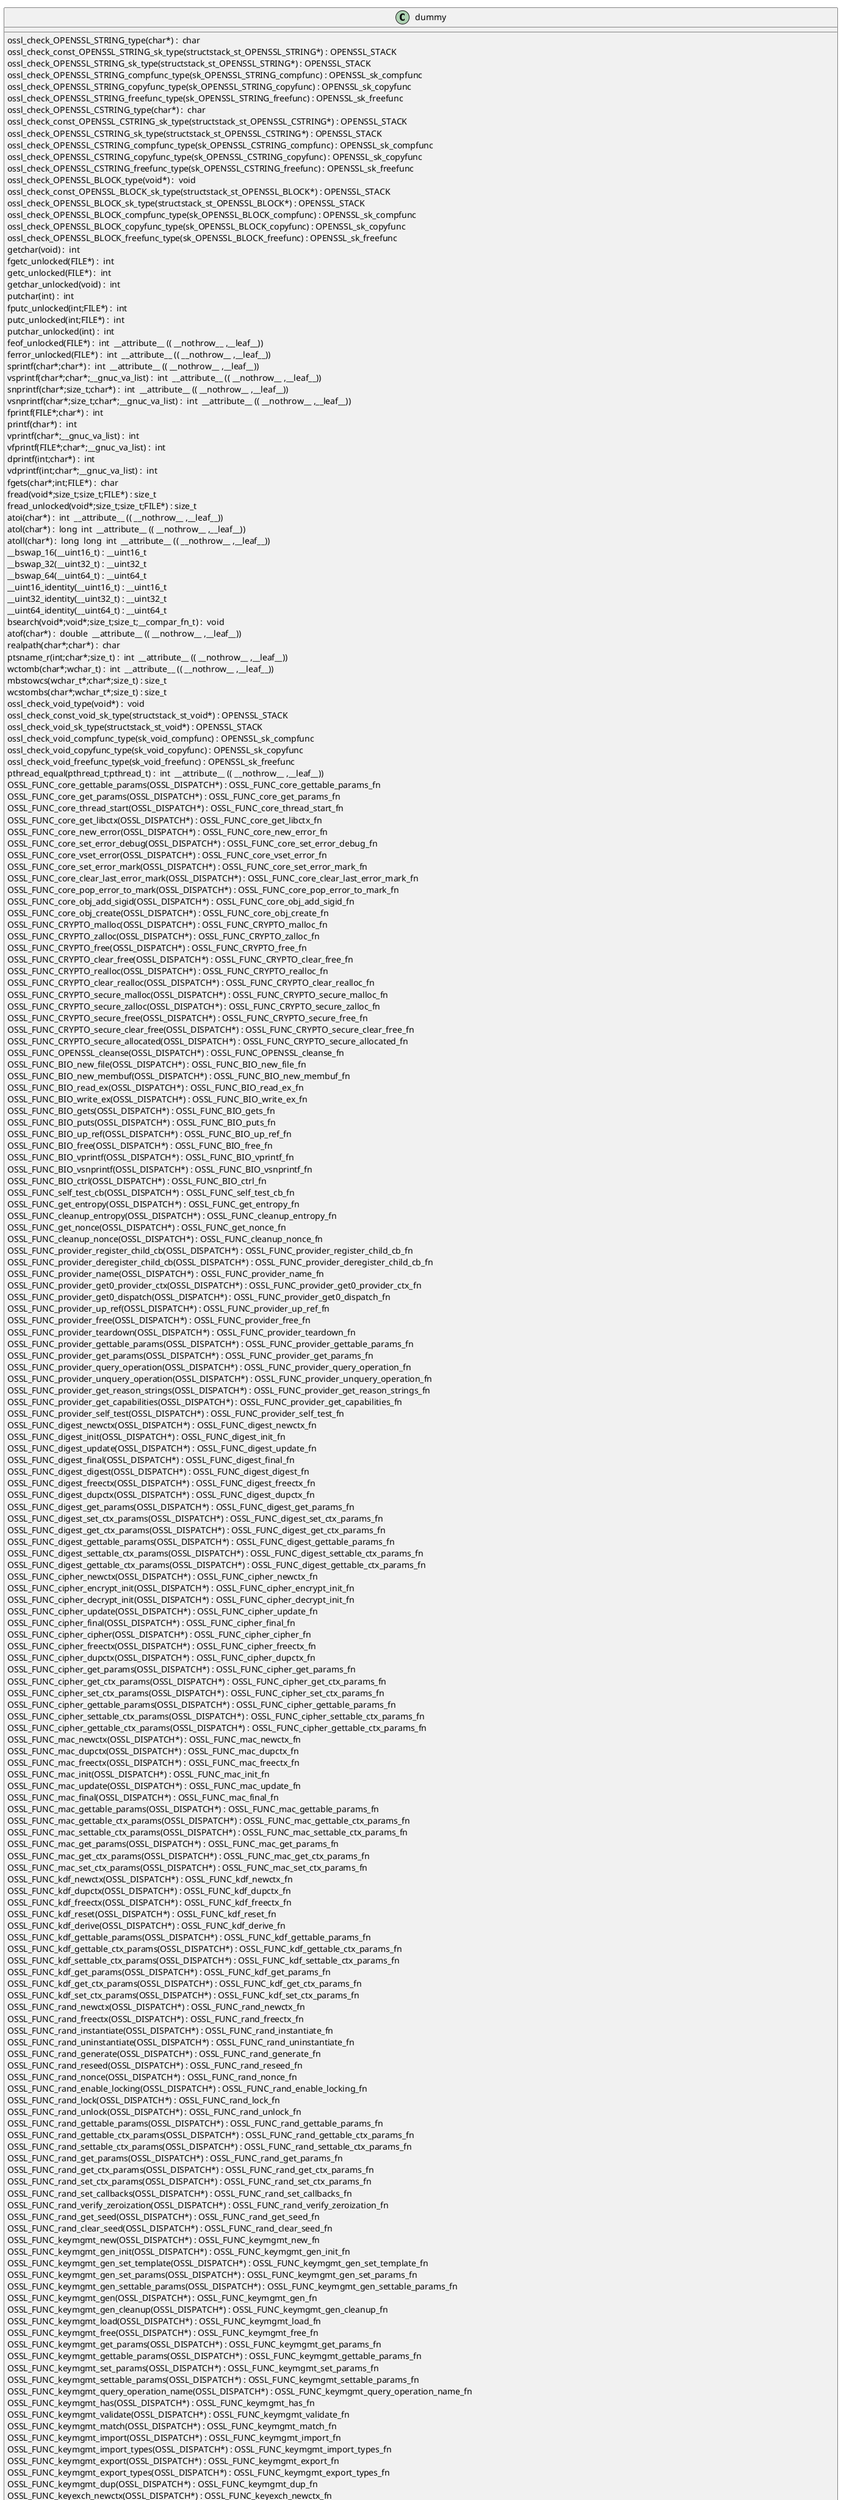 @startuml
!pragma layout smetana
class dummy {
ossl_check_OPENSSL_STRING_type(char*) :  char  [[[./../../../.././qc/providers/implementations/ciphers/cipher_aes_xts.c.html#605]]]
ossl_check_const_OPENSSL_STRING_sk_type(structstack_st_OPENSSL_STRING*) : OPENSSL_STACK [[[./../../../.././qc/providers/implementations/ciphers/cipher_aes_xts.c.html#605]]]
ossl_check_OPENSSL_STRING_sk_type(structstack_st_OPENSSL_STRING*) : OPENSSL_STACK [[[./../../../.././qc/providers/implementations/ciphers/cipher_aes_xts.c.html#605]]]
ossl_check_OPENSSL_STRING_compfunc_type(sk_OPENSSL_STRING_compfunc) : OPENSSL_sk_compfunc [[[./../../../.././qc/providers/implementations/ciphers/cipher_aes_xts.c.html#605]]]
ossl_check_OPENSSL_STRING_copyfunc_type(sk_OPENSSL_STRING_copyfunc) : OPENSSL_sk_copyfunc [[[./../../../.././qc/providers/implementations/ciphers/cipher_aes_xts.c.html#605]]]
ossl_check_OPENSSL_STRING_freefunc_type(sk_OPENSSL_STRING_freefunc) : OPENSSL_sk_freefunc [[[./../../../.././qc/providers/implementations/ciphers/cipher_aes_xts.c.html#605]]]
ossl_check_OPENSSL_CSTRING_type(char*) :  char  [[[./../../../.././qc/providers/implementations/ciphers/cipher_aes_xts.c.html#607]]]
ossl_check_const_OPENSSL_CSTRING_sk_type(structstack_st_OPENSSL_CSTRING*) : OPENSSL_STACK [[[./../../../.././qc/providers/implementations/ciphers/cipher_aes_xts.c.html#607]]]
ossl_check_OPENSSL_CSTRING_sk_type(structstack_st_OPENSSL_CSTRING*) : OPENSSL_STACK [[[./../../../.././qc/providers/implementations/ciphers/cipher_aes_xts.c.html#607]]]
ossl_check_OPENSSL_CSTRING_compfunc_type(sk_OPENSSL_CSTRING_compfunc) : OPENSSL_sk_compfunc [[[./../../../.././qc/providers/implementations/ciphers/cipher_aes_xts.c.html#607]]]
ossl_check_OPENSSL_CSTRING_copyfunc_type(sk_OPENSSL_CSTRING_copyfunc) : OPENSSL_sk_copyfunc [[[./../../../.././qc/providers/implementations/ciphers/cipher_aes_xts.c.html#607]]]
ossl_check_OPENSSL_CSTRING_freefunc_type(sk_OPENSSL_CSTRING_freefunc) : OPENSSL_sk_freefunc [[[./../../../.././qc/providers/implementations/ciphers/cipher_aes_xts.c.html#607]]]
ossl_check_OPENSSL_BLOCK_type(void*) :  void  [[[./../../../.././qc/providers/implementations/ciphers/cipher_aes_xts.c.html#610]]]
ossl_check_const_OPENSSL_BLOCK_sk_type(structstack_st_OPENSSL_BLOCK*) : OPENSSL_STACK [[[./../../../.././qc/providers/implementations/ciphers/cipher_aes_xts.c.html#610]]]
ossl_check_OPENSSL_BLOCK_sk_type(structstack_st_OPENSSL_BLOCK*) : OPENSSL_STACK [[[./../../../.././qc/providers/implementations/ciphers/cipher_aes_xts.c.html#610]]]
ossl_check_OPENSSL_BLOCK_compfunc_type(sk_OPENSSL_BLOCK_compfunc) : OPENSSL_sk_compfunc [[[./../../../.././qc/providers/implementations/ciphers/cipher_aes_xts.c.html#610]]]
ossl_check_OPENSSL_BLOCK_copyfunc_type(sk_OPENSSL_BLOCK_copyfunc) : OPENSSL_sk_copyfunc [[[./../../../.././qc/providers/implementations/ciphers/cipher_aes_xts.c.html#610]]]
ossl_check_OPENSSL_BLOCK_freefunc_type(sk_OPENSSL_BLOCK_freefunc) : OPENSSL_sk_freefunc [[[./../../../.././qc/providers/implementations/ciphers/cipher_aes_xts.c.html#610]]]
getchar(void) :  int  [[[./../../../.././qc/providers/implementations/ciphers/cipher_aes_xts.c.html#1443]]]
fgetc_unlocked(FILE*) :  int  [[[./../../../.././qc/providers/implementations/ciphers/cipher_aes_xts.c.html#1452]]]
getc_unlocked(FILE*) :  int  [[[./../../../.././qc/providers/implementations/ciphers/cipher_aes_xts.c.html#1462]]]
getchar_unlocked(void) :  int  [[[./../../../.././qc/providers/implementations/ciphers/cipher_aes_xts.c.html#1469]]]
putchar(int) :  int  [[[./../../../.././qc/providers/implementations/ciphers/cipher_aes_xts.c.html#1478]]]
fputc_unlocked(int;FILE*) :  int  [[[./../../../.././qc/providers/implementations/ciphers/cipher_aes_xts.c.html#1487]]]
putc_unlocked(int;FILE*) :  int  [[[./../../../.././qc/providers/implementations/ciphers/cipher_aes_xts.c.html#1497]]]
putchar_unlocked(int) :  int  [[[./../../../.././qc/providers/implementations/ciphers/cipher_aes_xts.c.html#1504]]]
feof_unlocked(FILE*) :  int  __attribute__ (( __nothrow__ ,__leaf__)) [[[./../../../.././qc/providers/implementations/ciphers/cipher_aes_xts.c.html#1510]]]
ferror_unlocked(FILE*) :  int  __attribute__ (( __nothrow__ ,__leaf__)) [[[./../../../.././qc/providers/implementations/ciphers/cipher_aes_xts.c.html#1517]]]
sprintf(char*;char*) :  int  __attribute__ (( __nothrow__ ,__leaf__)) [[[./../../../.././qc/providers/implementations/ciphers/cipher_aes_xts.c.html#1536]]]
vsprintf(char*;char*;__gnuc_va_list) :  int  __attribute__ (( __nothrow__ ,__leaf__)) [[[./../../../.././qc/providers/implementations/ciphers/cipher_aes_xts.c.html#1549]]]
snprintf(char*;size_t;char*) :  int  __attribute__ (( __nothrow__ ,__leaf__)) [[[./../../../.././qc/providers/implementations/ciphers/cipher_aes_xts.c.html#1568]]]
vsnprintf(char*;size_t;char*;__gnuc_va_list) :  int  __attribute__ (( __nothrow__ ,__leaf__)) [[[./../../../.././qc/providers/implementations/ciphers/cipher_aes_xts.c.html#1582]]]
fprintf(FILE*;char*) :  int  [[[./../../../.././qc/providers/implementations/ciphers/cipher_aes_xts.c.html#1603]]]
printf(char*) :  int  [[[./../../../.././qc/providers/implementations/ciphers/cipher_aes_xts.c.html#1610]]]
vprintf(char*;__gnuc_va_list) :  int  [[[./../../../.././qc/providers/implementations/ciphers/cipher_aes_xts.c.html#1622]]]
vfprintf(FILE*;char*;__gnuc_va_list) :  int  [[[./../../../.././qc/providers/implementations/ciphers/cipher_aes_xts.c.html#1632]]]
dprintf(int;char*) :  int  [[[./../../../.././qc/providers/implementations/ciphers/cipher_aes_xts.c.html#1647]]]
vdprintf(int;char*;__gnuc_va_list) :  int  [[[./../../../.././qc/providers/implementations/ciphers/cipher_aes_xts.c.html#1658]]]
fgets(char*;int;FILE*) :  char  [[[./../../../.././qc/providers/implementations/ciphers/cipher_aes_xts.c.html#1677]]]
fread(void*;size_t;size_t;FILE*) : size_t [[[./../../../.././qc/providers/implementations/ciphers/cipher_aes_xts.c.html#1703]]]
fread_unlocked(void*;size_t;size_t;FILE*) : size_t [[[./../../../.././qc/providers/implementations/ciphers/cipher_aes_xts.c.html#1730]]]
atoi(char*) :  int  __attribute__ (( __nothrow__ ,__leaf__)) [[[./../../../.././qc/providers/implementations/ciphers/cipher_aes_xts.c.html#1901]]]
atol(char*) :  long  int  __attribute__ (( __nothrow__ ,__leaf__)) [[[./../../../.././qc/providers/implementations/ciphers/cipher_aes_xts.c.html#1906]]]
atoll(char*) :  long  long  int  __attribute__ (( __nothrow__ ,__leaf__)) [[[./../../../.././qc/providers/implementations/ciphers/cipher_aes_xts.c.html#1913]]]
__bswap_16(__uint16_t) : __uint16_t [[[./../../../.././qc/providers/implementations/ciphers/cipher_aes_xts.c.html#2060]]]
__bswap_32(__uint32_t) : __uint32_t [[[./../../../.././qc/providers/implementations/ciphers/cipher_aes_xts.c.html#2075]]]
__bswap_64(__uint64_t) : __uint64_t [[[./../../../.././qc/providers/implementations/ciphers/cipher_aes_xts.c.html#2085]]]
__uint16_identity(__uint16_t) : __uint16_t [[[./../../../.././qc/providers/implementations/ciphers/cipher_aes_xts.c.html#2097]]]
__uint32_identity(__uint32_t) : __uint32_t [[[./../../../.././qc/providers/implementations/ciphers/cipher_aes_xts.c.html#2103]]]
__uint64_identity(__uint64_t) : __uint64_t [[[./../../../.././qc/providers/implementations/ciphers/cipher_aes_xts.c.html#2109]]]
bsearch(void*;void*;size_t;size_t;__compar_fn_t) :  void  [[[./../../../.././qc/providers/implementations/ciphers/cipher_aes_xts.c.html#2777]]]
atof(char*) :  double  __attribute__ (( __nothrow__ ,__leaf__)) [[[./../../../.././qc/providers/implementations/ciphers/cipher_aes_xts.c.html#1]]]
realpath(char*;char*) :  char  [[[./../../../.././qc/providers/implementations/ciphers/cipher_aes_xts.c.html#1]]]
ptsname_r(int;char*;size_t) :  int  __attribute__ (( __nothrow__ ,__leaf__)) [[[./../../../.././qc/providers/implementations/ciphers/cipher_aes_xts.c.html#1]]]
wctomb(char*;wchar_t) :  int  __attribute__ (( __nothrow__ ,__leaf__)) [[[./../../../.././qc/providers/implementations/ciphers/cipher_aes_xts.c.html#1]]]
mbstowcs(wchar_t*;char*;size_t) : size_t [[[./../../../.././qc/providers/implementations/ciphers/cipher_aes_xts.c.html#1]]]
wcstombs(char*;wchar_t*;size_t) : size_t [[[./../../../.././qc/providers/implementations/ciphers/cipher_aes_xts.c.html#1]]]
ossl_check_void_type(void*) :  void  [[[./../../../.././qc/providers/implementations/ciphers/cipher_aes_xts.c.html#1]]]
ossl_check_const_void_sk_type(structstack_st_void*) : OPENSSL_STACK [[[./../../../.././qc/providers/implementations/ciphers/cipher_aes_xts.c.html#1]]]
ossl_check_void_sk_type(structstack_st_void*) : OPENSSL_STACK [[[./../../../.././qc/providers/implementations/ciphers/cipher_aes_xts.c.html#1]]]
ossl_check_void_compfunc_type(sk_void_compfunc) : OPENSSL_sk_compfunc [[[./../../../.././qc/providers/implementations/ciphers/cipher_aes_xts.c.html#1]]]
ossl_check_void_copyfunc_type(sk_void_copyfunc) : OPENSSL_sk_copyfunc [[[./../../../.././qc/providers/implementations/ciphers/cipher_aes_xts.c.html#1]]]
ossl_check_void_freefunc_type(sk_void_freefunc) : OPENSSL_sk_freefunc [[[./../../../.././qc/providers/implementations/ciphers/cipher_aes_xts.c.html#1]]]
pthread_equal(pthread_t;pthread_t) :  int  __attribute__ (( __nothrow__ ,__leaf__)) [[[./../../../.././qc/providers/implementations/ciphers/cipher_aes_xts.c.html#1]]]
OSSL_FUNC_core_gettable_params(OSSL_DISPATCH*) : OSSL_FUNC_core_gettable_params_fn [[[./../../../.././qc/providers/implementations/ciphers/cipher_aes_xts.c.html#1]]]
OSSL_FUNC_core_get_params(OSSL_DISPATCH*) : OSSL_FUNC_core_get_params_fn [[[./../../../.././qc/providers/implementations/ciphers/cipher_aes_xts.c.html#1]]]
OSSL_FUNC_core_thread_start(OSSL_DISPATCH*) : OSSL_FUNC_core_thread_start_fn [[[./../../../.././qc/providers/implementations/ciphers/cipher_aes_xts.c.html#1]]]
OSSL_FUNC_core_get_libctx(OSSL_DISPATCH*) : OSSL_FUNC_core_get_libctx_fn [[[./../../../.././qc/providers/implementations/ciphers/cipher_aes_xts.c.html#1]]]
OSSL_FUNC_core_new_error(OSSL_DISPATCH*) : OSSL_FUNC_core_new_error_fn [[[./../../../.././qc/providers/implementations/ciphers/cipher_aes_xts.c.html#1]]]
OSSL_FUNC_core_set_error_debug(OSSL_DISPATCH*) : OSSL_FUNC_core_set_error_debug_fn [[[./../../../.././qc/providers/implementations/ciphers/cipher_aes_xts.c.html#1]]]
OSSL_FUNC_core_vset_error(OSSL_DISPATCH*) : OSSL_FUNC_core_vset_error_fn [[[./../../../.././qc/providers/implementations/ciphers/cipher_aes_xts.c.html#1]]]
OSSL_FUNC_core_set_error_mark(OSSL_DISPATCH*) : OSSL_FUNC_core_set_error_mark_fn [[[./../../../.././qc/providers/implementations/ciphers/cipher_aes_xts.c.html#1]]]
OSSL_FUNC_core_clear_last_error_mark(OSSL_DISPATCH*) : OSSL_FUNC_core_clear_last_error_mark_fn [[[./../../../.././qc/providers/implementations/ciphers/cipher_aes_xts.c.html#1]]]
OSSL_FUNC_core_pop_error_to_mark(OSSL_DISPATCH*) : OSSL_FUNC_core_pop_error_to_mark_fn [[[./../../../.././qc/providers/implementations/ciphers/cipher_aes_xts.c.html#1]]]
OSSL_FUNC_core_obj_add_sigid(OSSL_DISPATCH*) : OSSL_FUNC_core_obj_add_sigid_fn [[[./../../../.././qc/providers/implementations/ciphers/cipher_aes_xts.c.html#1]]]
OSSL_FUNC_core_obj_create(OSSL_DISPATCH*) : OSSL_FUNC_core_obj_create_fn [[[./../../../.././qc/providers/implementations/ciphers/cipher_aes_xts.c.html#1]]]
OSSL_FUNC_CRYPTO_malloc(OSSL_DISPATCH*) : OSSL_FUNC_CRYPTO_malloc_fn [[[./../../../.././qc/providers/implementations/ciphers/cipher_aes_xts.c.html#1]]]
OSSL_FUNC_CRYPTO_zalloc(OSSL_DISPATCH*) : OSSL_FUNC_CRYPTO_zalloc_fn [[[./../../../.././qc/providers/implementations/ciphers/cipher_aes_xts.c.html#1]]]
OSSL_FUNC_CRYPTO_free(OSSL_DISPATCH*) : OSSL_FUNC_CRYPTO_free_fn [[[./../../../.././qc/providers/implementations/ciphers/cipher_aes_xts.c.html#1]]]
OSSL_FUNC_CRYPTO_clear_free(OSSL_DISPATCH*) : OSSL_FUNC_CRYPTO_clear_free_fn [[[./../../../.././qc/providers/implementations/ciphers/cipher_aes_xts.c.html#1]]]
OSSL_FUNC_CRYPTO_realloc(OSSL_DISPATCH*) : OSSL_FUNC_CRYPTO_realloc_fn [[[./../../../.././qc/providers/implementations/ciphers/cipher_aes_xts.c.html#1]]]
OSSL_FUNC_CRYPTO_clear_realloc(OSSL_DISPATCH*) : OSSL_FUNC_CRYPTO_clear_realloc_fn [[[./../../../.././qc/providers/implementations/ciphers/cipher_aes_xts.c.html#1]]]
OSSL_FUNC_CRYPTO_secure_malloc(OSSL_DISPATCH*) : OSSL_FUNC_CRYPTO_secure_malloc_fn [[[./../../../.././qc/providers/implementations/ciphers/cipher_aes_xts.c.html#1]]]
OSSL_FUNC_CRYPTO_secure_zalloc(OSSL_DISPATCH*) : OSSL_FUNC_CRYPTO_secure_zalloc_fn [[[./../../../.././qc/providers/implementations/ciphers/cipher_aes_xts.c.html#1]]]
OSSL_FUNC_CRYPTO_secure_free(OSSL_DISPATCH*) : OSSL_FUNC_CRYPTO_secure_free_fn [[[./../../../.././qc/providers/implementations/ciphers/cipher_aes_xts.c.html#1]]]
OSSL_FUNC_CRYPTO_secure_clear_free(OSSL_DISPATCH*) : OSSL_FUNC_CRYPTO_secure_clear_free_fn [[[./../../../.././qc/providers/implementations/ciphers/cipher_aes_xts.c.html#1]]]
OSSL_FUNC_CRYPTO_secure_allocated(OSSL_DISPATCH*) : OSSL_FUNC_CRYPTO_secure_allocated_fn [[[./../../../.././qc/providers/implementations/ciphers/cipher_aes_xts.c.html#1]]]
OSSL_FUNC_OPENSSL_cleanse(OSSL_DISPATCH*) : OSSL_FUNC_OPENSSL_cleanse_fn [[[./../../../.././qc/providers/implementations/ciphers/cipher_aes_xts.c.html#1]]]
OSSL_FUNC_BIO_new_file(OSSL_DISPATCH*) : OSSL_FUNC_BIO_new_file_fn [[[./../../../.././qc/providers/implementations/ciphers/cipher_aes_xts.c.html#1]]]
OSSL_FUNC_BIO_new_membuf(OSSL_DISPATCH*) : OSSL_FUNC_BIO_new_membuf_fn [[[./../../../.././qc/providers/implementations/ciphers/cipher_aes_xts.c.html#1]]]
OSSL_FUNC_BIO_read_ex(OSSL_DISPATCH*) : OSSL_FUNC_BIO_read_ex_fn [[[./../../../.././qc/providers/implementations/ciphers/cipher_aes_xts.c.html#1]]]
OSSL_FUNC_BIO_write_ex(OSSL_DISPATCH*) : OSSL_FUNC_BIO_write_ex_fn [[[./../../../.././qc/providers/implementations/ciphers/cipher_aes_xts.c.html#1]]]
OSSL_FUNC_BIO_gets(OSSL_DISPATCH*) : OSSL_FUNC_BIO_gets_fn [[[./../../../.././qc/providers/implementations/ciphers/cipher_aes_xts.c.html#1]]]
OSSL_FUNC_BIO_puts(OSSL_DISPATCH*) : OSSL_FUNC_BIO_puts_fn [[[./../../../.././qc/providers/implementations/ciphers/cipher_aes_xts.c.html#1]]]
OSSL_FUNC_BIO_up_ref(OSSL_DISPATCH*) : OSSL_FUNC_BIO_up_ref_fn [[[./../../../.././qc/providers/implementations/ciphers/cipher_aes_xts.c.html#1]]]
OSSL_FUNC_BIO_free(OSSL_DISPATCH*) : OSSL_FUNC_BIO_free_fn [[[./../../../.././qc/providers/implementations/ciphers/cipher_aes_xts.c.html#1]]]
OSSL_FUNC_BIO_vprintf(OSSL_DISPATCH*) : OSSL_FUNC_BIO_vprintf_fn [[[./../../../.././qc/providers/implementations/ciphers/cipher_aes_xts.c.html#1]]]
OSSL_FUNC_BIO_vsnprintf(OSSL_DISPATCH*) : OSSL_FUNC_BIO_vsnprintf_fn [[[./../../../.././qc/providers/implementations/ciphers/cipher_aes_xts.c.html#1]]]
OSSL_FUNC_BIO_ctrl(OSSL_DISPATCH*) : OSSL_FUNC_BIO_ctrl_fn [[[./../../../.././qc/providers/implementations/ciphers/cipher_aes_xts.c.html#1]]]
OSSL_FUNC_self_test_cb(OSSL_DISPATCH*) : OSSL_FUNC_self_test_cb_fn [[[./../../../.././qc/providers/implementations/ciphers/cipher_aes_xts.c.html#1]]]
OSSL_FUNC_get_entropy(OSSL_DISPATCH*) : OSSL_FUNC_get_entropy_fn [[[./../../../.././qc/providers/implementations/ciphers/cipher_aes_xts.c.html#1]]]
OSSL_FUNC_cleanup_entropy(OSSL_DISPATCH*) : OSSL_FUNC_cleanup_entropy_fn [[[./../../../.././qc/providers/implementations/ciphers/cipher_aes_xts.c.html#1]]]
OSSL_FUNC_get_nonce(OSSL_DISPATCH*) : OSSL_FUNC_get_nonce_fn [[[./../../../.././qc/providers/implementations/ciphers/cipher_aes_xts.c.html#1]]]
OSSL_FUNC_cleanup_nonce(OSSL_DISPATCH*) : OSSL_FUNC_cleanup_nonce_fn [[[./../../../.././qc/providers/implementations/ciphers/cipher_aes_xts.c.html#1]]]
OSSL_FUNC_provider_register_child_cb(OSSL_DISPATCH*) : OSSL_FUNC_provider_register_child_cb_fn [[[./../../../.././qc/providers/implementations/ciphers/cipher_aes_xts.c.html#1]]]
OSSL_FUNC_provider_deregister_child_cb(OSSL_DISPATCH*) : OSSL_FUNC_provider_deregister_child_cb_fn [[[./../../../.././qc/providers/implementations/ciphers/cipher_aes_xts.c.html#1]]]
OSSL_FUNC_provider_name(OSSL_DISPATCH*) : OSSL_FUNC_provider_name_fn [[[./../../../.././qc/providers/implementations/ciphers/cipher_aes_xts.c.html#1]]]
OSSL_FUNC_provider_get0_provider_ctx(OSSL_DISPATCH*) : OSSL_FUNC_provider_get0_provider_ctx_fn [[[./../../../.././qc/providers/implementations/ciphers/cipher_aes_xts.c.html#1]]]
OSSL_FUNC_provider_get0_dispatch(OSSL_DISPATCH*) : OSSL_FUNC_provider_get0_dispatch_fn [[[./../../../.././qc/providers/implementations/ciphers/cipher_aes_xts.c.html#1]]]
OSSL_FUNC_provider_up_ref(OSSL_DISPATCH*) : OSSL_FUNC_provider_up_ref_fn [[[./../../../.././qc/providers/implementations/ciphers/cipher_aes_xts.c.html#1]]]
OSSL_FUNC_provider_free(OSSL_DISPATCH*) : OSSL_FUNC_provider_free_fn [[[./../../../.././qc/providers/implementations/ciphers/cipher_aes_xts.c.html#1]]]
OSSL_FUNC_provider_teardown(OSSL_DISPATCH*) : OSSL_FUNC_provider_teardown_fn [[[./../../../.././qc/providers/implementations/ciphers/cipher_aes_xts.c.html#1]]]
OSSL_FUNC_provider_gettable_params(OSSL_DISPATCH*) : OSSL_FUNC_provider_gettable_params_fn [[[./../../../.././qc/providers/implementations/ciphers/cipher_aes_xts.c.html#1]]]
OSSL_FUNC_provider_get_params(OSSL_DISPATCH*) : OSSL_FUNC_provider_get_params_fn [[[./../../../.././qc/providers/implementations/ciphers/cipher_aes_xts.c.html#1]]]
OSSL_FUNC_provider_query_operation(OSSL_DISPATCH*) : OSSL_FUNC_provider_query_operation_fn [[[./../../../.././qc/providers/implementations/ciphers/cipher_aes_xts.c.html#1]]]
OSSL_FUNC_provider_unquery_operation(OSSL_DISPATCH*) : OSSL_FUNC_provider_unquery_operation_fn [[[./../../../.././qc/providers/implementations/ciphers/cipher_aes_xts.c.html#1]]]
OSSL_FUNC_provider_get_reason_strings(OSSL_DISPATCH*) : OSSL_FUNC_provider_get_reason_strings_fn [[[./../../../.././qc/providers/implementations/ciphers/cipher_aes_xts.c.html#1]]]
OSSL_FUNC_provider_get_capabilities(OSSL_DISPATCH*) : OSSL_FUNC_provider_get_capabilities_fn [[[./../../../.././qc/providers/implementations/ciphers/cipher_aes_xts.c.html#1]]]
OSSL_FUNC_provider_self_test(OSSL_DISPATCH*) : OSSL_FUNC_provider_self_test_fn [[[./../../../.././qc/providers/implementations/ciphers/cipher_aes_xts.c.html#1]]]
OSSL_FUNC_digest_newctx(OSSL_DISPATCH*) : OSSL_FUNC_digest_newctx_fn [[[./../../../.././qc/providers/implementations/ciphers/cipher_aes_xts.c.html#1]]]
OSSL_FUNC_digest_init(OSSL_DISPATCH*) : OSSL_FUNC_digest_init_fn [[[./../../../.././qc/providers/implementations/ciphers/cipher_aes_xts.c.html#1]]]
OSSL_FUNC_digest_update(OSSL_DISPATCH*) : OSSL_FUNC_digest_update_fn [[[./../../../.././qc/providers/implementations/ciphers/cipher_aes_xts.c.html#1]]]
OSSL_FUNC_digest_final(OSSL_DISPATCH*) : OSSL_FUNC_digest_final_fn [[[./../../../.././qc/providers/implementations/ciphers/cipher_aes_xts.c.html#1]]]
OSSL_FUNC_digest_digest(OSSL_DISPATCH*) : OSSL_FUNC_digest_digest_fn [[[./../../../.././qc/providers/implementations/ciphers/cipher_aes_xts.c.html#1]]]
OSSL_FUNC_digest_freectx(OSSL_DISPATCH*) : OSSL_FUNC_digest_freectx_fn [[[./../../../.././qc/providers/implementations/ciphers/cipher_aes_xts.c.html#1]]]
OSSL_FUNC_digest_dupctx(OSSL_DISPATCH*) : OSSL_FUNC_digest_dupctx_fn [[[./../../../.././qc/providers/implementations/ciphers/cipher_aes_xts.c.html#1]]]
OSSL_FUNC_digest_get_params(OSSL_DISPATCH*) : OSSL_FUNC_digest_get_params_fn [[[./../../../.././qc/providers/implementations/ciphers/cipher_aes_xts.c.html#1]]]
OSSL_FUNC_digest_set_ctx_params(OSSL_DISPATCH*) : OSSL_FUNC_digest_set_ctx_params_fn [[[./../../../.././qc/providers/implementations/ciphers/cipher_aes_xts.c.html#1]]]
OSSL_FUNC_digest_get_ctx_params(OSSL_DISPATCH*) : OSSL_FUNC_digest_get_ctx_params_fn [[[./../../../.././qc/providers/implementations/ciphers/cipher_aes_xts.c.html#1]]]
OSSL_FUNC_digest_gettable_params(OSSL_DISPATCH*) : OSSL_FUNC_digest_gettable_params_fn [[[./../../../.././qc/providers/implementations/ciphers/cipher_aes_xts.c.html#1]]]
OSSL_FUNC_digest_settable_ctx_params(OSSL_DISPATCH*) : OSSL_FUNC_digest_settable_ctx_params_fn [[[./../../../.././qc/providers/implementations/ciphers/cipher_aes_xts.c.html#1]]]
OSSL_FUNC_digest_gettable_ctx_params(OSSL_DISPATCH*) : OSSL_FUNC_digest_gettable_ctx_params_fn [[[./../../../.././qc/providers/implementations/ciphers/cipher_aes_xts.c.html#1]]]
OSSL_FUNC_cipher_newctx(OSSL_DISPATCH*) : OSSL_FUNC_cipher_newctx_fn [[[./../../../.././qc/providers/implementations/ciphers/cipher_aes_xts.c.html#1]]]
OSSL_FUNC_cipher_encrypt_init(OSSL_DISPATCH*) : OSSL_FUNC_cipher_encrypt_init_fn [[[./../../../.././qc/providers/implementations/ciphers/cipher_aes_xts.c.html#1]]]
OSSL_FUNC_cipher_decrypt_init(OSSL_DISPATCH*) : OSSL_FUNC_cipher_decrypt_init_fn [[[./../../../.././qc/providers/implementations/ciphers/cipher_aes_xts.c.html#1]]]
OSSL_FUNC_cipher_update(OSSL_DISPATCH*) : OSSL_FUNC_cipher_update_fn [[[./../../../.././qc/providers/implementations/ciphers/cipher_aes_xts.c.html#1]]]
OSSL_FUNC_cipher_final(OSSL_DISPATCH*) : OSSL_FUNC_cipher_final_fn [[[./../../../.././qc/providers/implementations/ciphers/cipher_aes_xts.c.html#1]]]
OSSL_FUNC_cipher_cipher(OSSL_DISPATCH*) : OSSL_FUNC_cipher_cipher_fn [[[./../../../.././qc/providers/implementations/ciphers/cipher_aes_xts.c.html#1]]]
OSSL_FUNC_cipher_freectx(OSSL_DISPATCH*) : OSSL_FUNC_cipher_freectx_fn [[[./../../../.././qc/providers/implementations/ciphers/cipher_aes_xts.c.html#1]]]
OSSL_FUNC_cipher_dupctx(OSSL_DISPATCH*) : OSSL_FUNC_cipher_dupctx_fn [[[./../../../.././qc/providers/implementations/ciphers/cipher_aes_xts.c.html#1]]]
OSSL_FUNC_cipher_get_params(OSSL_DISPATCH*) : OSSL_FUNC_cipher_get_params_fn [[[./../../../.././qc/providers/implementations/ciphers/cipher_aes_xts.c.html#1]]]
OSSL_FUNC_cipher_get_ctx_params(OSSL_DISPATCH*) : OSSL_FUNC_cipher_get_ctx_params_fn [[[./../../../.././qc/providers/implementations/ciphers/cipher_aes_xts.c.html#1]]]
OSSL_FUNC_cipher_set_ctx_params(OSSL_DISPATCH*) : OSSL_FUNC_cipher_set_ctx_params_fn [[[./../../../.././qc/providers/implementations/ciphers/cipher_aes_xts.c.html#1]]]
OSSL_FUNC_cipher_gettable_params(OSSL_DISPATCH*) : OSSL_FUNC_cipher_gettable_params_fn [[[./../../../.././qc/providers/implementations/ciphers/cipher_aes_xts.c.html#1]]]
OSSL_FUNC_cipher_settable_ctx_params(OSSL_DISPATCH*) : OSSL_FUNC_cipher_settable_ctx_params_fn [[[./../../../.././qc/providers/implementations/ciphers/cipher_aes_xts.c.html#1]]]
OSSL_FUNC_cipher_gettable_ctx_params(OSSL_DISPATCH*) : OSSL_FUNC_cipher_gettable_ctx_params_fn [[[./../../../.././qc/providers/implementations/ciphers/cipher_aes_xts.c.html#1]]]
OSSL_FUNC_mac_newctx(OSSL_DISPATCH*) : OSSL_FUNC_mac_newctx_fn [[[./../../../.././qc/providers/implementations/ciphers/cipher_aes_xts.c.html#1]]]
OSSL_FUNC_mac_dupctx(OSSL_DISPATCH*) : OSSL_FUNC_mac_dupctx_fn [[[./../../../.././qc/providers/implementations/ciphers/cipher_aes_xts.c.html#1]]]
OSSL_FUNC_mac_freectx(OSSL_DISPATCH*) : OSSL_FUNC_mac_freectx_fn [[[./../../../.././qc/providers/implementations/ciphers/cipher_aes_xts.c.html#1]]]
OSSL_FUNC_mac_init(OSSL_DISPATCH*) : OSSL_FUNC_mac_init_fn [[[./../../../.././qc/providers/implementations/ciphers/cipher_aes_xts.c.html#1]]]
OSSL_FUNC_mac_update(OSSL_DISPATCH*) : OSSL_FUNC_mac_update_fn [[[./../../../.././qc/providers/implementations/ciphers/cipher_aes_xts.c.html#1]]]
OSSL_FUNC_mac_final(OSSL_DISPATCH*) : OSSL_FUNC_mac_final_fn [[[./../../../.././qc/providers/implementations/ciphers/cipher_aes_xts.c.html#1]]]
OSSL_FUNC_mac_gettable_params(OSSL_DISPATCH*) : OSSL_FUNC_mac_gettable_params_fn [[[./../../../.././qc/providers/implementations/ciphers/cipher_aes_xts.c.html#1]]]
OSSL_FUNC_mac_gettable_ctx_params(OSSL_DISPATCH*) : OSSL_FUNC_mac_gettable_ctx_params_fn [[[./../../../.././qc/providers/implementations/ciphers/cipher_aes_xts.c.html#1]]]
OSSL_FUNC_mac_settable_ctx_params(OSSL_DISPATCH*) : OSSL_FUNC_mac_settable_ctx_params_fn [[[./../../../.././qc/providers/implementations/ciphers/cipher_aes_xts.c.html#1]]]
OSSL_FUNC_mac_get_params(OSSL_DISPATCH*) : OSSL_FUNC_mac_get_params_fn [[[./../../../.././qc/providers/implementations/ciphers/cipher_aes_xts.c.html#1]]]
OSSL_FUNC_mac_get_ctx_params(OSSL_DISPATCH*) : OSSL_FUNC_mac_get_ctx_params_fn [[[./../../../.././qc/providers/implementations/ciphers/cipher_aes_xts.c.html#1]]]
OSSL_FUNC_mac_set_ctx_params(OSSL_DISPATCH*) : OSSL_FUNC_mac_set_ctx_params_fn [[[./../../../.././qc/providers/implementations/ciphers/cipher_aes_xts.c.html#1]]]
OSSL_FUNC_kdf_newctx(OSSL_DISPATCH*) : OSSL_FUNC_kdf_newctx_fn [[[./../../../.././qc/providers/implementations/ciphers/cipher_aes_xts.c.html#1]]]
OSSL_FUNC_kdf_dupctx(OSSL_DISPATCH*) : OSSL_FUNC_kdf_dupctx_fn [[[./../../../.././qc/providers/implementations/ciphers/cipher_aes_xts.c.html#1]]]
OSSL_FUNC_kdf_freectx(OSSL_DISPATCH*) : OSSL_FUNC_kdf_freectx_fn [[[./../../../.././qc/providers/implementations/ciphers/cipher_aes_xts.c.html#1]]]
OSSL_FUNC_kdf_reset(OSSL_DISPATCH*) : OSSL_FUNC_kdf_reset_fn [[[./../../../.././qc/providers/implementations/ciphers/cipher_aes_xts.c.html#1]]]
OSSL_FUNC_kdf_derive(OSSL_DISPATCH*) : OSSL_FUNC_kdf_derive_fn [[[./../../../.././qc/providers/implementations/ciphers/cipher_aes_xts.c.html#1]]]
OSSL_FUNC_kdf_gettable_params(OSSL_DISPATCH*) : OSSL_FUNC_kdf_gettable_params_fn [[[./../../../.././qc/providers/implementations/ciphers/cipher_aes_xts.c.html#1]]]
OSSL_FUNC_kdf_gettable_ctx_params(OSSL_DISPATCH*) : OSSL_FUNC_kdf_gettable_ctx_params_fn [[[./../../../.././qc/providers/implementations/ciphers/cipher_aes_xts.c.html#1]]]
OSSL_FUNC_kdf_settable_ctx_params(OSSL_DISPATCH*) : OSSL_FUNC_kdf_settable_ctx_params_fn [[[./../../../.././qc/providers/implementations/ciphers/cipher_aes_xts.c.html#1]]]
OSSL_FUNC_kdf_get_params(OSSL_DISPATCH*) : OSSL_FUNC_kdf_get_params_fn [[[./../../../.././qc/providers/implementations/ciphers/cipher_aes_xts.c.html#1]]]
OSSL_FUNC_kdf_get_ctx_params(OSSL_DISPATCH*) : OSSL_FUNC_kdf_get_ctx_params_fn [[[./../../../.././qc/providers/implementations/ciphers/cipher_aes_xts.c.html#1]]]
OSSL_FUNC_kdf_set_ctx_params(OSSL_DISPATCH*) : OSSL_FUNC_kdf_set_ctx_params_fn [[[./../../../.././qc/providers/implementations/ciphers/cipher_aes_xts.c.html#1]]]
OSSL_FUNC_rand_newctx(OSSL_DISPATCH*) : OSSL_FUNC_rand_newctx_fn [[[./../../../.././qc/providers/implementations/ciphers/cipher_aes_xts.c.html#1]]]
OSSL_FUNC_rand_freectx(OSSL_DISPATCH*) : OSSL_FUNC_rand_freectx_fn [[[./../../../.././qc/providers/implementations/ciphers/cipher_aes_xts.c.html#1]]]
OSSL_FUNC_rand_instantiate(OSSL_DISPATCH*) : OSSL_FUNC_rand_instantiate_fn [[[./../../../.././qc/providers/implementations/ciphers/cipher_aes_xts.c.html#1]]]
OSSL_FUNC_rand_uninstantiate(OSSL_DISPATCH*) : OSSL_FUNC_rand_uninstantiate_fn [[[./../../../.././qc/providers/implementations/ciphers/cipher_aes_xts.c.html#1]]]
OSSL_FUNC_rand_generate(OSSL_DISPATCH*) : OSSL_FUNC_rand_generate_fn [[[./../../../.././qc/providers/implementations/ciphers/cipher_aes_xts.c.html#1]]]
OSSL_FUNC_rand_reseed(OSSL_DISPATCH*) : OSSL_FUNC_rand_reseed_fn [[[./../../../.././qc/providers/implementations/ciphers/cipher_aes_xts.c.html#1]]]
OSSL_FUNC_rand_nonce(OSSL_DISPATCH*) : OSSL_FUNC_rand_nonce_fn [[[./../../../.././qc/providers/implementations/ciphers/cipher_aes_xts.c.html#1]]]
OSSL_FUNC_rand_enable_locking(OSSL_DISPATCH*) : OSSL_FUNC_rand_enable_locking_fn [[[./../../../.././qc/providers/implementations/ciphers/cipher_aes_xts.c.html#1]]]
OSSL_FUNC_rand_lock(OSSL_DISPATCH*) : OSSL_FUNC_rand_lock_fn [[[./../../../.././qc/providers/implementations/ciphers/cipher_aes_xts.c.html#1]]]
OSSL_FUNC_rand_unlock(OSSL_DISPATCH*) : OSSL_FUNC_rand_unlock_fn [[[./../../../.././qc/providers/implementations/ciphers/cipher_aes_xts.c.html#1]]]
OSSL_FUNC_rand_gettable_params(OSSL_DISPATCH*) : OSSL_FUNC_rand_gettable_params_fn [[[./../../../.././qc/providers/implementations/ciphers/cipher_aes_xts.c.html#1]]]
OSSL_FUNC_rand_gettable_ctx_params(OSSL_DISPATCH*) : OSSL_FUNC_rand_gettable_ctx_params_fn [[[./../../../.././qc/providers/implementations/ciphers/cipher_aes_xts.c.html#1]]]
OSSL_FUNC_rand_settable_ctx_params(OSSL_DISPATCH*) : OSSL_FUNC_rand_settable_ctx_params_fn [[[./../../../.././qc/providers/implementations/ciphers/cipher_aes_xts.c.html#1]]]
OSSL_FUNC_rand_get_params(OSSL_DISPATCH*) : OSSL_FUNC_rand_get_params_fn [[[./../../../.././qc/providers/implementations/ciphers/cipher_aes_xts.c.html#1]]]
OSSL_FUNC_rand_get_ctx_params(OSSL_DISPATCH*) : OSSL_FUNC_rand_get_ctx_params_fn [[[./../../../.././qc/providers/implementations/ciphers/cipher_aes_xts.c.html#1]]]
OSSL_FUNC_rand_set_ctx_params(OSSL_DISPATCH*) : OSSL_FUNC_rand_set_ctx_params_fn [[[./../../../.././qc/providers/implementations/ciphers/cipher_aes_xts.c.html#1]]]
OSSL_FUNC_rand_set_callbacks(OSSL_DISPATCH*) : OSSL_FUNC_rand_set_callbacks_fn [[[./../../../.././qc/providers/implementations/ciphers/cipher_aes_xts.c.html#1]]]
OSSL_FUNC_rand_verify_zeroization(OSSL_DISPATCH*) : OSSL_FUNC_rand_verify_zeroization_fn [[[./../../../.././qc/providers/implementations/ciphers/cipher_aes_xts.c.html#1]]]
OSSL_FUNC_rand_get_seed(OSSL_DISPATCH*) : OSSL_FUNC_rand_get_seed_fn [[[./../../../.././qc/providers/implementations/ciphers/cipher_aes_xts.c.html#1]]]
OSSL_FUNC_rand_clear_seed(OSSL_DISPATCH*) : OSSL_FUNC_rand_clear_seed_fn [[[./../../../.././qc/providers/implementations/ciphers/cipher_aes_xts.c.html#1]]]
OSSL_FUNC_keymgmt_new(OSSL_DISPATCH*) : OSSL_FUNC_keymgmt_new_fn [[[./../../../.././qc/providers/implementations/ciphers/cipher_aes_xts.c.html#1]]]
OSSL_FUNC_keymgmt_gen_init(OSSL_DISPATCH*) : OSSL_FUNC_keymgmt_gen_init_fn [[[./../../../.././qc/providers/implementations/ciphers/cipher_aes_xts.c.html#1]]]
OSSL_FUNC_keymgmt_gen_set_template(OSSL_DISPATCH*) : OSSL_FUNC_keymgmt_gen_set_template_fn [[[./../../../.././qc/providers/implementations/ciphers/cipher_aes_xts.c.html#1]]]
OSSL_FUNC_keymgmt_gen_set_params(OSSL_DISPATCH*) : OSSL_FUNC_keymgmt_gen_set_params_fn [[[./../../../.././qc/providers/implementations/ciphers/cipher_aes_xts.c.html#1]]]
OSSL_FUNC_keymgmt_gen_settable_params(OSSL_DISPATCH*) : OSSL_FUNC_keymgmt_gen_settable_params_fn [[[./../../../.././qc/providers/implementations/ciphers/cipher_aes_xts.c.html#1]]]
OSSL_FUNC_keymgmt_gen(OSSL_DISPATCH*) : OSSL_FUNC_keymgmt_gen_fn [[[./../../../.././qc/providers/implementations/ciphers/cipher_aes_xts.c.html#1]]]
OSSL_FUNC_keymgmt_gen_cleanup(OSSL_DISPATCH*) : OSSL_FUNC_keymgmt_gen_cleanup_fn [[[./../../../.././qc/providers/implementations/ciphers/cipher_aes_xts.c.html#1]]]
OSSL_FUNC_keymgmt_load(OSSL_DISPATCH*) : OSSL_FUNC_keymgmt_load_fn [[[./../../../.././qc/providers/implementations/ciphers/cipher_aes_xts.c.html#1]]]
OSSL_FUNC_keymgmt_free(OSSL_DISPATCH*) : OSSL_FUNC_keymgmt_free_fn [[[./../../../.././qc/providers/implementations/ciphers/cipher_aes_xts.c.html#1]]]
OSSL_FUNC_keymgmt_get_params(OSSL_DISPATCH*) : OSSL_FUNC_keymgmt_get_params_fn [[[./../../../.././qc/providers/implementations/ciphers/cipher_aes_xts.c.html#1]]]
OSSL_FUNC_keymgmt_gettable_params(OSSL_DISPATCH*) : OSSL_FUNC_keymgmt_gettable_params_fn [[[./../../../.././qc/providers/implementations/ciphers/cipher_aes_xts.c.html#1]]]
OSSL_FUNC_keymgmt_set_params(OSSL_DISPATCH*) : OSSL_FUNC_keymgmt_set_params_fn [[[./../../../.././qc/providers/implementations/ciphers/cipher_aes_xts.c.html#1]]]
OSSL_FUNC_keymgmt_settable_params(OSSL_DISPATCH*) : OSSL_FUNC_keymgmt_settable_params_fn [[[./../../../.././qc/providers/implementations/ciphers/cipher_aes_xts.c.html#1]]]
OSSL_FUNC_keymgmt_query_operation_name(OSSL_DISPATCH*) : OSSL_FUNC_keymgmt_query_operation_name_fn [[[./../../../.././qc/providers/implementations/ciphers/cipher_aes_xts.c.html#1]]]
OSSL_FUNC_keymgmt_has(OSSL_DISPATCH*) : OSSL_FUNC_keymgmt_has_fn [[[./../../../.././qc/providers/implementations/ciphers/cipher_aes_xts.c.html#1]]]
OSSL_FUNC_keymgmt_validate(OSSL_DISPATCH*) : OSSL_FUNC_keymgmt_validate_fn [[[./../../../.././qc/providers/implementations/ciphers/cipher_aes_xts.c.html#1]]]
OSSL_FUNC_keymgmt_match(OSSL_DISPATCH*) : OSSL_FUNC_keymgmt_match_fn [[[./../../../.././qc/providers/implementations/ciphers/cipher_aes_xts.c.html#1]]]
OSSL_FUNC_keymgmt_import(OSSL_DISPATCH*) : OSSL_FUNC_keymgmt_import_fn [[[./../../../.././qc/providers/implementations/ciphers/cipher_aes_xts.c.html#1]]]
OSSL_FUNC_keymgmt_import_types(OSSL_DISPATCH*) : OSSL_FUNC_keymgmt_import_types_fn [[[./../../../.././qc/providers/implementations/ciphers/cipher_aes_xts.c.html#1]]]
OSSL_FUNC_keymgmt_export(OSSL_DISPATCH*) : OSSL_FUNC_keymgmt_export_fn [[[./../../../.././qc/providers/implementations/ciphers/cipher_aes_xts.c.html#1]]]
OSSL_FUNC_keymgmt_export_types(OSSL_DISPATCH*) : OSSL_FUNC_keymgmt_export_types_fn [[[./../../../.././qc/providers/implementations/ciphers/cipher_aes_xts.c.html#1]]]
OSSL_FUNC_keymgmt_dup(OSSL_DISPATCH*) : OSSL_FUNC_keymgmt_dup_fn [[[./../../../.././qc/providers/implementations/ciphers/cipher_aes_xts.c.html#1]]]
OSSL_FUNC_keyexch_newctx(OSSL_DISPATCH*) : OSSL_FUNC_keyexch_newctx_fn [[[./../../../.././qc/providers/implementations/ciphers/cipher_aes_xts.c.html#1]]]
OSSL_FUNC_keyexch_init(OSSL_DISPATCH*) : OSSL_FUNC_keyexch_init_fn [[[./../../../.././qc/providers/implementations/ciphers/cipher_aes_xts.c.html#1]]]
OSSL_FUNC_keyexch_derive(OSSL_DISPATCH*) : OSSL_FUNC_keyexch_derive_fn [[[./../../../.././qc/providers/implementations/ciphers/cipher_aes_xts.c.html#1]]]
OSSL_FUNC_keyexch_set_peer(OSSL_DISPATCH*) : OSSL_FUNC_keyexch_set_peer_fn [[[./../../../.././qc/providers/implementations/ciphers/cipher_aes_xts.c.html#1]]]
OSSL_FUNC_keyexch_freectx(OSSL_DISPATCH*) : OSSL_FUNC_keyexch_freectx_fn [[[./../../../.././qc/providers/implementations/ciphers/cipher_aes_xts.c.html#1]]]
OSSL_FUNC_keyexch_dupctx(OSSL_DISPATCH*) : OSSL_FUNC_keyexch_dupctx_fn [[[./../../../.././qc/providers/implementations/ciphers/cipher_aes_xts.c.html#1]]]
OSSL_FUNC_keyexch_set_ctx_params(OSSL_DISPATCH*) : OSSL_FUNC_keyexch_set_ctx_params_fn [[[./../../../.././qc/providers/implementations/ciphers/cipher_aes_xts.c.html#1]]]
OSSL_FUNC_keyexch_settable_ctx_params(OSSL_DISPATCH*) : OSSL_FUNC_keyexch_settable_ctx_params_fn [[[./../../../.././qc/providers/implementations/ciphers/cipher_aes_xts.c.html#1]]]
OSSL_FUNC_keyexch_get_ctx_params(OSSL_DISPATCH*) : OSSL_FUNC_keyexch_get_ctx_params_fn [[[./../../../.././qc/providers/implementations/ciphers/cipher_aes_xts.c.html#1]]]
OSSL_FUNC_keyexch_gettable_ctx_params(OSSL_DISPATCH*) : OSSL_FUNC_keyexch_gettable_ctx_params_fn [[[./../../../.././qc/providers/implementations/ciphers/cipher_aes_xts.c.html#1]]]
OSSL_FUNC_signature_newctx(OSSL_DISPATCH*) : OSSL_FUNC_signature_newctx_fn [[[./../../../.././qc/providers/implementations/ciphers/cipher_aes_xts.c.html#1]]]
OSSL_FUNC_signature_sign_init(OSSL_DISPATCH*) : OSSL_FUNC_signature_sign_init_fn [[[./../../../.././qc/providers/implementations/ciphers/cipher_aes_xts.c.html#1]]]
OSSL_FUNC_signature_sign(OSSL_DISPATCH*) : OSSL_FUNC_signature_sign_fn [[[./../../../.././qc/providers/implementations/ciphers/cipher_aes_xts.c.html#1]]]
OSSL_FUNC_signature_verify_init(OSSL_DISPATCH*) : OSSL_FUNC_signature_verify_init_fn [[[./../../../.././qc/providers/implementations/ciphers/cipher_aes_xts.c.html#1]]]
OSSL_FUNC_signature_verify(OSSL_DISPATCH*) : OSSL_FUNC_signature_verify_fn [[[./../../../.././qc/providers/implementations/ciphers/cipher_aes_xts.c.html#1]]]
OSSL_FUNC_signature_verify_recover_init(OSSL_DISPATCH*) : OSSL_FUNC_signature_verify_recover_init_fn [[[./../../../.././qc/providers/implementations/ciphers/cipher_aes_xts.c.html#1]]]
OSSL_FUNC_signature_verify_recover(OSSL_DISPATCH*) : OSSL_FUNC_signature_verify_recover_fn [[[./../../../.././qc/providers/implementations/ciphers/cipher_aes_xts.c.html#1]]]
OSSL_FUNC_signature_digest_sign_init(OSSL_DISPATCH*) : OSSL_FUNC_signature_digest_sign_init_fn [[[./../../../.././qc/providers/implementations/ciphers/cipher_aes_xts.c.html#1]]]
OSSL_FUNC_signature_digest_sign_update(OSSL_DISPATCH*) : OSSL_FUNC_signature_digest_sign_update_fn [[[./../../../.././qc/providers/implementations/ciphers/cipher_aes_xts.c.html#1]]]
OSSL_FUNC_signature_digest_sign_final(OSSL_DISPATCH*) : OSSL_FUNC_signature_digest_sign_final_fn [[[./../../../.././qc/providers/implementations/ciphers/cipher_aes_xts.c.html#1]]]
OSSL_FUNC_signature_digest_sign(OSSL_DISPATCH*) : OSSL_FUNC_signature_digest_sign_fn [[[./../../../.././qc/providers/implementations/ciphers/cipher_aes_xts.c.html#1]]]
OSSL_FUNC_signature_digest_verify_init(OSSL_DISPATCH*) : OSSL_FUNC_signature_digest_verify_init_fn [[[./../../../.././qc/providers/implementations/ciphers/cipher_aes_xts.c.html#1]]]
OSSL_FUNC_signature_digest_verify_update(OSSL_DISPATCH*) : OSSL_FUNC_signature_digest_verify_update_fn [[[./../../../.././qc/providers/implementations/ciphers/cipher_aes_xts.c.html#1]]]
OSSL_FUNC_signature_digest_verify_final(OSSL_DISPATCH*) : OSSL_FUNC_signature_digest_verify_final_fn [[[./../../../.././qc/providers/implementations/ciphers/cipher_aes_xts.c.html#1]]]
OSSL_FUNC_signature_digest_verify(OSSL_DISPATCH*) : OSSL_FUNC_signature_digest_verify_fn [[[./../../../.././qc/providers/implementations/ciphers/cipher_aes_xts.c.html#1]]]
OSSL_FUNC_signature_freectx(OSSL_DISPATCH*) : OSSL_FUNC_signature_freectx_fn [[[./../../../.././qc/providers/implementations/ciphers/cipher_aes_xts.c.html#1]]]
OSSL_FUNC_signature_dupctx(OSSL_DISPATCH*) : OSSL_FUNC_signature_dupctx_fn [[[./../../../.././qc/providers/implementations/ciphers/cipher_aes_xts.c.html#1]]]
OSSL_FUNC_signature_get_ctx_params(OSSL_DISPATCH*) : OSSL_FUNC_signature_get_ctx_params_fn [[[./../../../.././qc/providers/implementations/ciphers/cipher_aes_xts.c.html#1]]]
OSSL_FUNC_signature_gettable_ctx_params(OSSL_DISPATCH*) : OSSL_FUNC_signature_gettable_ctx_params_fn [[[./../../../.././qc/providers/implementations/ciphers/cipher_aes_xts.c.html#1]]]
OSSL_FUNC_signature_set_ctx_params(OSSL_DISPATCH*) : OSSL_FUNC_signature_set_ctx_params_fn [[[./../../../.././qc/providers/implementations/ciphers/cipher_aes_xts.c.html#1]]]
OSSL_FUNC_signature_settable_ctx_params(OSSL_DISPATCH*) : OSSL_FUNC_signature_settable_ctx_params_fn [[[./../../../.././qc/providers/implementations/ciphers/cipher_aes_xts.c.html#1]]]
OSSL_FUNC_signature_get_ctx_md_params(OSSL_DISPATCH*) : OSSL_FUNC_signature_get_ctx_md_params_fn [[[./../../../.././qc/providers/implementations/ciphers/cipher_aes_xts.c.html#1]]]
OSSL_FUNC_signature_gettable_ctx_md_params(OSSL_DISPATCH*) : OSSL_FUNC_signature_gettable_ctx_md_params_fn [[[./../../../.././qc/providers/implementations/ciphers/cipher_aes_xts.c.html#1]]]
OSSL_FUNC_signature_set_ctx_md_params(OSSL_DISPATCH*) : OSSL_FUNC_signature_set_ctx_md_params_fn [[[./../../../.././qc/providers/implementations/ciphers/cipher_aes_xts.c.html#1]]]
OSSL_FUNC_signature_settable_ctx_md_params(OSSL_DISPATCH*) : OSSL_FUNC_signature_settable_ctx_md_params_fn [[[./../../../.././qc/providers/implementations/ciphers/cipher_aes_xts.c.html#1]]]
OSSL_FUNC_asym_cipher_newctx(OSSL_DISPATCH*) : OSSL_FUNC_asym_cipher_newctx_fn [[[./../../../.././qc/providers/implementations/ciphers/cipher_aes_xts.c.html#1]]]
OSSL_FUNC_asym_cipher_encrypt_init(OSSL_DISPATCH*) : OSSL_FUNC_asym_cipher_encrypt_init_fn [[[./../../../.././qc/providers/implementations/ciphers/cipher_aes_xts.c.html#1]]]
OSSL_FUNC_asym_cipher_encrypt(OSSL_DISPATCH*) : OSSL_FUNC_asym_cipher_encrypt_fn [[[./../../../.././qc/providers/implementations/ciphers/cipher_aes_xts.c.html#1]]]
OSSL_FUNC_asym_cipher_decrypt_init(OSSL_DISPATCH*) : OSSL_FUNC_asym_cipher_decrypt_init_fn [[[./../../../.././qc/providers/implementations/ciphers/cipher_aes_xts.c.html#1]]]
OSSL_FUNC_asym_cipher_decrypt(OSSL_DISPATCH*) : OSSL_FUNC_asym_cipher_decrypt_fn [[[./../../../.././qc/providers/implementations/ciphers/cipher_aes_xts.c.html#1]]]
OSSL_FUNC_asym_cipher_freectx(OSSL_DISPATCH*) : OSSL_FUNC_asym_cipher_freectx_fn [[[./../../../.././qc/providers/implementations/ciphers/cipher_aes_xts.c.html#1]]]
OSSL_FUNC_asym_cipher_dupctx(OSSL_DISPATCH*) : OSSL_FUNC_asym_cipher_dupctx_fn [[[./../../../.././qc/providers/implementations/ciphers/cipher_aes_xts.c.html#1]]]
OSSL_FUNC_asym_cipher_get_ctx_params(OSSL_DISPATCH*) : OSSL_FUNC_asym_cipher_get_ctx_params_fn [[[./../../../.././qc/providers/implementations/ciphers/cipher_aes_xts.c.html#1]]]
OSSL_FUNC_asym_cipher_gettable_ctx_params(OSSL_DISPATCH*) : OSSL_FUNC_asym_cipher_gettable_ctx_params_fn [[[./../../../.././qc/providers/implementations/ciphers/cipher_aes_xts.c.html#1]]]
OSSL_FUNC_asym_cipher_set_ctx_params(OSSL_DISPATCH*) : OSSL_FUNC_asym_cipher_set_ctx_params_fn [[[./../../../.././qc/providers/implementations/ciphers/cipher_aes_xts.c.html#1]]]
OSSL_FUNC_asym_cipher_settable_ctx_params(OSSL_DISPATCH*) : OSSL_FUNC_asym_cipher_settable_ctx_params_fn [[[./../../../.././qc/providers/implementations/ciphers/cipher_aes_xts.c.html#1]]]
OSSL_FUNC_kem_newctx(OSSL_DISPATCH*) : OSSL_FUNC_kem_newctx_fn [[[./../../../.././qc/providers/implementations/ciphers/cipher_aes_xts.c.html#1]]]
OSSL_FUNC_kem_encapsulate_init(OSSL_DISPATCH*) : OSSL_FUNC_kem_encapsulate_init_fn [[[./../../../.././qc/providers/implementations/ciphers/cipher_aes_xts.c.html#1]]]
OSSL_FUNC_kem_auth_encapsulate_init(OSSL_DISPATCH*) : OSSL_FUNC_kem_auth_encapsulate_init_fn [[[./../../../.././qc/providers/implementations/ciphers/cipher_aes_xts.c.html#1]]]
OSSL_FUNC_kem_encapsulate(OSSL_DISPATCH*) : OSSL_FUNC_kem_encapsulate_fn [[[./../../../.././qc/providers/implementations/ciphers/cipher_aes_xts.c.html#1]]]
OSSL_FUNC_kem_decapsulate_init(OSSL_DISPATCH*) : OSSL_FUNC_kem_decapsulate_init_fn [[[./../../../.././qc/providers/implementations/ciphers/cipher_aes_xts.c.html#1]]]
OSSL_FUNC_kem_auth_decapsulate_init(OSSL_DISPATCH*) : OSSL_FUNC_kem_auth_decapsulate_init_fn [[[./../../../.././qc/providers/implementations/ciphers/cipher_aes_xts.c.html#1]]]
OSSL_FUNC_kem_decapsulate(OSSL_DISPATCH*) : OSSL_FUNC_kem_decapsulate_fn [[[./../../../.././qc/providers/implementations/ciphers/cipher_aes_xts.c.html#1]]]
OSSL_FUNC_kem_freectx(OSSL_DISPATCH*) : OSSL_FUNC_kem_freectx_fn [[[./../../../.././qc/providers/implementations/ciphers/cipher_aes_xts.c.html#1]]]
OSSL_FUNC_kem_dupctx(OSSL_DISPATCH*) : OSSL_FUNC_kem_dupctx_fn [[[./../../../.././qc/providers/implementations/ciphers/cipher_aes_xts.c.html#1]]]
OSSL_FUNC_kem_get_ctx_params(OSSL_DISPATCH*) : OSSL_FUNC_kem_get_ctx_params_fn [[[./../../../.././qc/providers/implementations/ciphers/cipher_aes_xts.c.html#1]]]
OSSL_FUNC_kem_gettable_ctx_params(OSSL_DISPATCH*) : OSSL_FUNC_kem_gettable_ctx_params_fn [[[./../../../.././qc/providers/implementations/ciphers/cipher_aes_xts.c.html#1]]]
OSSL_FUNC_kem_set_ctx_params(OSSL_DISPATCH*) : OSSL_FUNC_kem_set_ctx_params_fn [[[./../../../.././qc/providers/implementations/ciphers/cipher_aes_xts.c.html#1]]]
OSSL_FUNC_kem_settable_ctx_params(OSSL_DISPATCH*) : OSSL_FUNC_kem_settable_ctx_params_fn [[[./../../../.././qc/providers/implementations/ciphers/cipher_aes_xts.c.html#1]]]
OSSL_FUNC_encoder_newctx(OSSL_DISPATCH*) : OSSL_FUNC_encoder_newctx_fn [[[./../../../.././qc/providers/implementations/ciphers/cipher_aes_xts.c.html#1]]]
OSSL_FUNC_encoder_freectx(OSSL_DISPATCH*) : OSSL_FUNC_encoder_freectx_fn [[[./../../../.././qc/providers/implementations/ciphers/cipher_aes_xts.c.html#1]]]
OSSL_FUNC_encoder_get_params(OSSL_DISPATCH*) : OSSL_FUNC_encoder_get_params_fn [[[./../../../.././qc/providers/implementations/ciphers/cipher_aes_xts.c.html#1]]]
OSSL_FUNC_encoder_gettable_params(OSSL_DISPATCH*) : OSSL_FUNC_encoder_gettable_params_fn [[[./../../../.././qc/providers/implementations/ciphers/cipher_aes_xts.c.html#1]]]
OSSL_FUNC_encoder_set_ctx_params(OSSL_DISPATCH*) : OSSL_FUNC_encoder_set_ctx_params_fn [[[./../../../.././qc/providers/implementations/ciphers/cipher_aes_xts.c.html#1]]]
OSSL_FUNC_encoder_settable_ctx_params(OSSL_DISPATCH*) : OSSL_FUNC_encoder_settable_ctx_params_fn [[[./../../../.././qc/providers/implementations/ciphers/cipher_aes_xts.c.html#1]]]
OSSL_FUNC_encoder_does_selection(OSSL_DISPATCH*) : OSSL_FUNC_encoder_does_selection_fn [[[./../../../.././qc/providers/implementations/ciphers/cipher_aes_xts.c.html#1]]]
OSSL_FUNC_encoder_encode(OSSL_DISPATCH*) : OSSL_FUNC_encoder_encode_fn [[[./../../../.././qc/providers/implementations/ciphers/cipher_aes_xts.c.html#1]]]
OSSL_FUNC_encoder_import_object(OSSL_DISPATCH*) : OSSL_FUNC_encoder_import_object_fn [[[./../../../.././qc/providers/implementations/ciphers/cipher_aes_xts.c.html#1]]]
OSSL_FUNC_encoder_free_object(OSSL_DISPATCH*) : OSSL_FUNC_encoder_free_object_fn [[[./../../../.././qc/providers/implementations/ciphers/cipher_aes_xts.c.html#1]]]
OSSL_FUNC_decoder_newctx(OSSL_DISPATCH*) : OSSL_FUNC_decoder_newctx_fn [[[./../../../.././qc/providers/implementations/ciphers/cipher_aes_xts.c.html#1]]]
OSSL_FUNC_decoder_freectx(OSSL_DISPATCH*) : OSSL_FUNC_decoder_freectx_fn [[[./../../../.././qc/providers/implementations/ciphers/cipher_aes_xts.c.html#1]]]
OSSL_FUNC_decoder_get_params(OSSL_DISPATCH*) : OSSL_FUNC_decoder_get_params_fn [[[./../../../.././qc/providers/implementations/ciphers/cipher_aes_xts.c.html#1]]]
OSSL_FUNC_decoder_gettable_params(OSSL_DISPATCH*) : OSSL_FUNC_decoder_gettable_params_fn [[[./../../../.././qc/providers/implementations/ciphers/cipher_aes_xts.c.html#1]]]
OSSL_FUNC_decoder_set_ctx_params(OSSL_DISPATCH*) : OSSL_FUNC_decoder_set_ctx_params_fn [[[./../../../.././qc/providers/implementations/ciphers/cipher_aes_xts.c.html#1]]]
OSSL_FUNC_decoder_settable_ctx_params(OSSL_DISPATCH*) : OSSL_FUNC_decoder_settable_ctx_params_fn [[[./../../../.././qc/providers/implementations/ciphers/cipher_aes_xts.c.html#1]]]
OSSL_FUNC_decoder_does_selection(OSSL_DISPATCH*) : OSSL_FUNC_decoder_does_selection_fn [[[./../../../.././qc/providers/implementations/ciphers/cipher_aes_xts.c.html#1]]]
OSSL_FUNC_decoder_decode(OSSL_DISPATCH*) : OSSL_FUNC_decoder_decode_fn [[[./../../../.././qc/providers/implementations/ciphers/cipher_aes_xts.c.html#1]]]
OSSL_FUNC_decoder_export_object(OSSL_DISPATCH*) : OSSL_FUNC_decoder_export_object_fn [[[./../../../.././qc/providers/implementations/ciphers/cipher_aes_xts.c.html#1]]]
OSSL_FUNC_store_open(OSSL_DISPATCH*) : OSSL_FUNC_store_open_fn [[[./../../../.././qc/providers/implementations/ciphers/cipher_aes_xts.c.html#1]]]
OSSL_FUNC_store_attach(OSSL_DISPATCH*) : OSSL_FUNC_store_attach_fn [[[./../../../.././qc/providers/implementations/ciphers/cipher_aes_xts.c.html#1]]]
OSSL_FUNC_store_settable_ctx_params(OSSL_DISPATCH*) : OSSL_FUNC_store_settable_ctx_params_fn [[[./../../../.././qc/providers/implementations/ciphers/cipher_aes_xts.c.html#1]]]
OSSL_FUNC_store_set_ctx_params(OSSL_DISPATCH*) : OSSL_FUNC_store_set_ctx_params_fn [[[./../../../.././qc/providers/implementations/ciphers/cipher_aes_xts.c.html#1]]]
OSSL_FUNC_store_load(OSSL_DISPATCH*) : OSSL_FUNC_store_load_fn [[[./../../../.././qc/providers/implementations/ciphers/cipher_aes_xts.c.html#1]]]
OSSL_FUNC_store_eof(OSSL_DISPATCH*) : OSSL_FUNC_store_eof_fn [[[./../../../.././qc/providers/implementations/ciphers/cipher_aes_xts.c.html#1]]]
OSSL_FUNC_store_close(OSSL_DISPATCH*) : OSSL_FUNC_store_close_fn [[[./../../../.././qc/providers/implementations/ciphers/cipher_aes_xts.c.html#1]]]
OSSL_FUNC_store_export_object(OSSL_DISPATCH*) : OSSL_FUNC_store_export_object_fn [[[./../../../.././qc/providers/implementations/ciphers/cipher_aes_xts.c.html#1]]]
ossl_check_BIO_type(BIO*) : BIO [[[./../../../.././qc/providers/implementations/ciphers/cipher_aes_xts.c.html#1]]]
ossl_check_const_BIO_sk_type(structstack_st_BIO*) : OPENSSL_STACK [[[./../../../.././qc/providers/implementations/ciphers/cipher_aes_xts.c.html#1]]]
ossl_check_BIO_sk_type(structstack_st_BIO*) : OPENSSL_STACK [[[./../../../.././qc/providers/implementations/ciphers/cipher_aes_xts.c.html#1]]]
ossl_check_BIO_compfunc_type(sk_BIO_compfunc) : OPENSSL_sk_compfunc [[[./../../../.././qc/providers/implementations/ciphers/cipher_aes_xts.c.html#1]]]
ossl_check_BIO_copyfunc_type(sk_BIO_copyfunc) : OPENSSL_sk_copyfunc [[[./../../../.././qc/providers/implementations/ciphers/cipher_aes_xts.c.html#1]]]
ossl_check_BIO_freefunc_type(sk_BIO_freefunc) : OPENSSL_sk_freefunc [[[./../../../.././qc/providers/implementations/ciphers/cipher_aes_xts.c.html#1]]]
ossl_check_X509_ALGOR_type(X509_ALGOR*) : X509_ALGOR [[[./../../../.././qc/providers/implementations/ciphers/cipher_aes_xts.c.html#1]]]
ossl_check_const_X509_ALGOR_sk_type(structstack_st_X509_ALGOR*) : OPENSSL_STACK [[[./../../../.././qc/providers/implementations/ciphers/cipher_aes_xts.c.html#1]]]
ossl_check_X509_ALGOR_sk_type(structstack_st_X509_ALGOR*) : OPENSSL_STACK [[[./../../../.././qc/providers/implementations/ciphers/cipher_aes_xts.c.html#1]]]
ossl_check_X509_ALGOR_compfunc_type(sk_X509_ALGOR_compfunc) : OPENSSL_sk_compfunc [[[./../../../.././qc/providers/implementations/ciphers/cipher_aes_xts.c.html#1]]]
ossl_check_X509_ALGOR_copyfunc_type(sk_X509_ALGOR_copyfunc) : OPENSSL_sk_copyfunc [[[./../../../.././qc/providers/implementations/ciphers/cipher_aes_xts.c.html#1]]]
ossl_check_X509_ALGOR_freefunc_type(sk_X509_ALGOR_freefunc) : OPENSSL_sk_freefunc [[[./../../../.././qc/providers/implementations/ciphers/cipher_aes_xts.c.html#1]]]
ossl_check_ASN1_STRING_TABLE_type(ASN1_STRING_TABLE*) : ASN1_STRING_TABLE [[[./../../../.././qc/providers/implementations/ciphers/cipher_aes_xts.c.html#1]]]
ossl_check_const_ASN1_STRING_TABLE_sk_type(structstack_st_ASN1_STRING_TABLE*) : OPENSSL_STACK [[[./../../../.././qc/providers/implementations/ciphers/cipher_aes_xts.c.html#1]]]
ossl_check_ASN1_STRING_TABLE_sk_type(structstack_st_ASN1_STRING_TABLE*) : OPENSSL_STACK [[[./../../../.././qc/providers/implementations/ciphers/cipher_aes_xts.c.html#1]]]
ossl_check_ASN1_STRING_TABLE_compfunc_type(sk_ASN1_STRING_TABLE_compfunc) : OPENSSL_sk_compfunc [[[./../../../.././qc/providers/implementations/ciphers/cipher_aes_xts.c.html#1]]]
ossl_check_ASN1_STRING_TABLE_copyfunc_type(sk_ASN1_STRING_TABLE_copyfunc) : OPENSSL_sk_copyfunc [[[./../../../.././qc/providers/implementations/ciphers/cipher_aes_xts.c.html#1]]]
ossl_check_ASN1_STRING_TABLE_freefunc_type(sk_ASN1_STRING_TABLE_freefunc) : OPENSSL_sk_freefunc [[[./../../../.././qc/providers/implementations/ciphers/cipher_aes_xts.c.html#1]]]
ossl_check_ASN1_TYPE_type(ASN1_TYPE*) : ASN1_TYPE [[[./../../../.././qc/providers/implementations/ciphers/cipher_aes_xts.c.html#1]]]
ossl_check_const_ASN1_TYPE_sk_type(structstack_st_ASN1_TYPE*) : OPENSSL_STACK [[[./../../../.././qc/providers/implementations/ciphers/cipher_aes_xts.c.html#1]]]
ossl_check_ASN1_TYPE_sk_type(structstack_st_ASN1_TYPE*) : OPENSSL_STACK [[[./../../../.././qc/providers/implementations/ciphers/cipher_aes_xts.c.html#1]]]
ossl_check_ASN1_TYPE_compfunc_type(sk_ASN1_TYPE_compfunc) : OPENSSL_sk_compfunc [[[./../../../.././qc/providers/implementations/ciphers/cipher_aes_xts.c.html#1]]]
ossl_check_ASN1_TYPE_copyfunc_type(sk_ASN1_TYPE_copyfunc) : OPENSSL_sk_copyfunc [[[./../../../.././qc/providers/implementations/ciphers/cipher_aes_xts.c.html#1]]]
ossl_check_ASN1_TYPE_freefunc_type(sk_ASN1_TYPE_freefunc) : OPENSSL_sk_freefunc [[[./../../../.././qc/providers/implementations/ciphers/cipher_aes_xts.c.html#1]]]
ossl_check_ASN1_OBJECT_type(ASN1_OBJECT*) : ASN1_OBJECT [[[./../../../.././qc/providers/implementations/ciphers/cipher_aes_xts.c.html#1]]]
ossl_check_const_ASN1_OBJECT_sk_type(structstack_st_ASN1_OBJECT*) : OPENSSL_STACK [[[./../../../.././qc/providers/implementations/ciphers/cipher_aes_xts.c.html#1]]]
ossl_check_ASN1_OBJECT_sk_type(structstack_st_ASN1_OBJECT*) : OPENSSL_STACK [[[./../../../.././qc/providers/implementations/ciphers/cipher_aes_xts.c.html#1]]]
ossl_check_ASN1_OBJECT_compfunc_type(sk_ASN1_OBJECT_compfunc) : OPENSSL_sk_compfunc [[[./../../../.././qc/providers/implementations/ciphers/cipher_aes_xts.c.html#1]]]
ossl_check_ASN1_OBJECT_copyfunc_type(sk_ASN1_OBJECT_copyfunc) : OPENSSL_sk_copyfunc [[[./../../../.././qc/providers/implementations/ciphers/cipher_aes_xts.c.html#1]]]
ossl_check_ASN1_OBJECT_freefunc_type(sk_ASN1_OBJECT_freefunc) : OPENSSL_sk_freefunc [[[./../../../.././qc/providers/implementations/ciphers/cipher_aes_xts.c.html#1]]]
ossl_check_ASN1_INTEGER_type(ASN1_INTEGER*) : ASN1_INTEGER [[[./../../../.././qc/providers/implementations/ciphers/cipher_aes_xts.c.html#1]]]
ossl_check_const_ASN1_INTEGER_sk_type(structstack_st_ASN1_INTEGER*) : OPENSSL_STACK [[[./../../../.././qc/providers/implementations/ciphers/cipher_aes_xts.c.html#1]]]
ossl_check_ASN1_INTEGER_sk_type(structstack_st_ASN1_INTEGER*) : OPENSSL_STACK [[[./../../../.././qc/providers/implementations/ciphers/cipher_aes_xts.c.html#1]]]
ossl_check_ASN1_INTEGER_compfunc_type(sk_ASN1_INTEGER_compfunc) : OPENSSL_sk_compfunc [[[./../../../.././qc/providers/implementations/ciphers/cipher_aes_xts.c.html#1]]]
ossl_check_ASN1_INTEGER_copyfunc_type(sk_ASN1_INTEGER_copyfunc) : OPENSSL_sk_copyfunc [[[./../../../.././qc/providers/implementations/ciphers/cipher_aes_xts.c.html#1]]]
ossl_check_ASN1_INTEGER_freefunc_type(sk_ASN1_INTEGER_freefunc) : OPENSSL_sk_freefunc [[[./../../../.././qc/providers/implementations/ciphers/cipher_aes_xts.c.html#1]]]
ossl_check_ASN1_UTF8STRING_type(ASN1_UTF8STRING*) : ASN1_UTF8STRING [[[./../../../.././qc/providers/implementations/ciphers/cipher_aes_xts.c.html#1]]]
ossl_check_const_ASN1_UTF8STRING_sk_type(structstack_st_ASN1_UTF8STRING*) : OPENSSL_STACK [[[./../../../.././qc/providers/implementations/ciphers/cipher_aes_xts.c.html#1]]]
ossl_check_ASN1_UTF8STRING_sk_type(structstack_st_ASN1_UTF8STRING*) : OPENSSL_STACK [[[./../../../.././qc/providers/implementations/ciphers/cipher_aes_xts.c.html#1]]]
ossl_check_ASN1_UTF8STRING_compfunc_type(sk_ASN1_UTF8STRING_compfunc) : OPENSSL_sk_compfunc [[[./../../../.././qc/providers/implementations/ciphers/cipher_aes_xts.c.html#1]]]
ossl_check_ASN1_UTF8STRING_copyfunc_type(sk_ASN1_UTF8STRING_copyfunc) : OPENSSL_sk_copyfunc [[[./../../../.././qc/providers/implementations/ciphers/cipher_aes_xts.c.html#1]]]
ossl_check_ASN1_UTF8STRING_freefunc_type(sk_ASN1_UTF8STRING_freefunc) : OPENSSL_sk_freefunc [[[./../../../.././qc/providers/implementations/ciphers/cipher_aes_xts.c.html#1]]]
ossl_check_ASN1_GENERALSTRING_type(ASN1_GENERALSTRING*) : ASN1_GENERALSTRING [[[./../../../.././qc/providers/implementations/ciphers/cipher_aes_xts.c.html#1]]]
ossl_check_const_ASN1_GENERALSTRING_sk_type(structstack_st_ASN1_GENERALSTRING*) : OPENSSL_STACK [[[./../../../.././qc/providers/implementations/ciphers/cipher_aes_xts.c.html#1]]]
ossl_check_ASN1_GENERALSTRING_sk_type(structstack_st_ASN1_GENERALSTRING*) : OPENSSL_STACK [[[./../../../.././qc/providers/implementations/ciphers/cipher_aes_xts.c.html#1]]]
ossl_check_ASN1_GENERALSTRING_compfunc_type(sk_ASN1_GENERALSTRING_compfunc) : OPENSSL_sk_compfunc [[[./../../../.././qc/providers/implementations/ciphers/cipher_aes_xts.c.html#1]]]
ossl_check_ASN1_GENERALSTRING_copyfunc_type(sk_ASN1_GENERALSTRING_copyfunc) : OPENSSL_sk_copyfunc [[[./../../../.././qc/providers/implementations/ciphers/cipher_aes_xts.c.html#1]]]
ossl_check_ASN1_GENERALSTRING_freefunc_type(sk_ASN1_GENERALSTRING_freefunc) : OPENSSL_sk_freefunc [[[./../../../.././qc/providers/implementations/ciphers/cipher_aes_xts.c.html#1]]]
bcopy(void*;void*;size_t) :  void  __attribute__ (( __nothrow__ ,__leaf__)) [[[./../../../.././qc/providers/implementations/ciphers/cipher_aes_xts.c.html#1]]]
bzero(void*;size_t) :  void  __attribute__ (( __nothrow__ ,__leaf__)) [[[./../../../.././qc/providers/implementations/ciphers/cipher_aes_xts.c.html#1]]]
memcpy(void*;void*;size_t) :  void  [[[./../../../.././qc/providers/implementations/ciphers/cipher_aes_xts.c.html#1]]]
memmove(void*;void*;size_t) :  void  [[[./../../../.././qc/providers/implementations/ciphers/cipher_aes_xts.c.html#1]]]
memset(void*;int;size_t) :  void  [[[./../../../.././qc/providers/implementations/ciphers/cipher_aes_xts.c.html#1]]]
explicit_bzero(void*;size_t) :  void  __attribute__ (( __nothrow__ ,__leaf__)) [[[./../../../.././qc/providers/implementations/ciphers/cipher_aes_xts.c.html#1]]]
strcpy(char*;char*) :  char  [[[./../../../.././qc/providers/implementations/ciphers/cipher_aes_xts.c.html#1]]]
stpcpy(char*;char*) :  char  [[[./../../../.././qc/providers/implementations/ciphers/cipher_aes_xts.c.html#1]]]
strncpy(char*;char*;size_t) :  char  [[[./../../../.././qc/providers/implementations/ciphers/cipher_aes_xts.c.html#1]]]
stpncpy(char*;char*;size_t) :  char  [[[./../../../.././qc/providers/implementations/ciphers/cipher_aes_xts.c.html#1]]]
strcat(char*;char*) :  char  [[[./../../../.././qc/providers/implementations/ciphers/cipher_aes_xts.c.html#1]]]
strncat(char*;char*;size_t) :  char  [[[./../../../.././qc/providers/implementations/ciphers/cipher_aes_xts.c.html#1]]]
read(int;void*;size_t) : ssize_t [[[./../../../.././qc/providers/implementations/ciphers/cipher_aes_xts.c.html#1]]]
pread(int;void*;size_t;__off_t) : ssize_t [[[./../../../.././qc/providers/implementations/ciphers/cipher_aes_xts.c.html#1]]]
readlink(char*;char*;size_t) : ssize_t [[[./../../../.././qc/providers/implementations/ciphers/cipher_aes_xts.c.html#1]]]
readlinkat(int;char*;char*;size_t) : ssize_t [[[./../../../.././qc/providers/implementations/ciphers/cipher_aes_xts.c.html#1]]]
getcwd(char*;size_t) :  char  [[[./../../../.././qc/providers/implementations/ciphers/cipher_aes_xts.c.html#1]]]
getwd(char*) :  char  [[[./../../../.././qc/providers/implementations/ciphers/cipher_aes_xts.c.html#1]]]
confstr(int;char*;size_t) : size_t [[[./../../../.././qc/providers/implementations/ciphers/cipher_aes_xts.c.html#1]]]
getgroups(int;__gid_t) :  int  __attribute__ (( __nothrow__ ,__leaf__)) [[[./../../../.././qc/providers/implementations/ciphers/cipher_aes_xts.c.html#1]]]
ttyname_r(int;char*;size_t) :  int  __attribute__ (( __nothrow__ ,__leaf__)) [[[./../../../.././qc/providers/implementations/ciphers/cipher_aes_xts.c.html#1]]]
getlogin_r(char*;size_t) :  int  [[[./../../../.././qc/providers/implementations/ciphers/cipher_aes_xts.c.html#1]]]
gethostname(char*;size_t) :  int  __attribute__ (( __nothrow__ ,__leaf__)) [[[./../../../.././qc/providers/implementations/ciphers/cipher_aes_xts.c.html#1]]]
getdomainname(char*;size_t) :  int  __attribute__ (( __nothrow__ ,__leaf__)) [[[./../../../.././qc/providers/implementations/ciphers/cipher_aes_xts.c.html#1]]]
ossl_ends_with_dirsep(char*) :  int  [[[./../../../.././qc/providers/implementations/ciphers/cipher_aes_xts.c.html#1]]]
ossl_is_absolute_path(char*) :  int  [[[./../../../.././qc/providers/implementations/ciphers/cipher_aes_xts.c.html#1]]]
sk_EVP_PKEY_ASN1_METHOD_num(structstack_st_EVP_PKEY_ASN1_METHOD*) :  int  [[[./../../../.././qc/providers/implementations/ciphers/cipher_aes_xts.c.html#1]]]
sk_EVP_PKEY_ASN1_METHOD_value(structstack_st_EVP_PKEY_ASN1_METHOD*;int) : EVP_PKEY_ASN1_METHOD [[[./../../../.././qc/providers/implementations/ciphers/cipher_aes_xts.c.html#1]]]
sk_EVP_PKEY_ASN1_METHOD_new(sk_EVP_PKEY_ASN1_METHOD_compfunc) :  struct stack_st_EVP_PKEY_ASN1_METHOD [[[./../../../.././qc/providers/implementations/ciphers/cipher_aes_xts.c.html#1]]]
sk_EVP_PKEY_ASN1_METHOD_new_null(void) :  struct stack_st_EVP_PKEY_ASN1_METHOD [[[./../../../.././qc/providers/implementations/ciphers/cipher_aes_xts.c.html#1]]]
sk_EVP_PKEY_ASN1_METHOD_new_reserve(sk_EVP_PKEY_ASN1_METHOD_compfunc;int) :  struct stack_st_EVP_PKEY_ASN1_METHOD [[[./../../../.././qc/providers/implementations/ciphers/cipher_aes_xts.c.html#1]]]
sk_EVP_PKEY_ASN1_METHOD_reserve(structstack_st_EVP_PKEY_ASN1_METHOD*;int) :  int  [[[./../../../.././qc/providers/implementations/ciphers/cipher_aes_xts.c.html#1]]]
sk_EVP_PKEY_ASN1_METHOD_free(structstack_st_EVP_PKEY_ASN1_METHOD*) :  void  [[[./../../../.././qc/providers/implementations/ciphers/cipher_aes_xts.c.html#1]]]
sk_EVP_PKEY_ASN1_METHOD_zero(structstack_st_EVP_PKEY_ASN1_METHOD*) :  void  [[[./../../../.././qc/providers/implementations/ciphers/cipher_aes_xts.c.html#1]]]
sk_EVP_PKEY_ASN1_METHOD_delete(structstack_st_EVP_PKEY_ASN1_METHOD*;int) : EVP_PKEY_ASN1_METHOD [[[./../../../.././qc/providers/implementations/ciphers/cipher_aes_xts.c.html#1]]]
sk_EVP_PKEY_ASN1_METHOD_delete_ptr(structstack_st_EVP_PKEY_ASN1_METHOD*;EVP_PKEY_ASN1_METHOD*) : EVP_PKEY_ASN1_METHOD [[[./../../../.././qc/providers/implementations/ciphers/cipher_aes_xts.c.html#1]]]
sk_EVP_PKEY_ASN1_METHOD_push(structstack_st_EVP_PKEY_ASN1_METHOD*;EVP_PKEY_ASN1_METHOD*) :  int  [[[./../../../.././qc/providers/implementations/ciphers/cipher_aes_xts.c.html#1]]]
sk_EVP_PKEY_ASN1_METHOD_unshift(structstack_st_EVP_PKEY_ASN1_METHOD*;EVP_PKEY_ASN1_METHOD*) :  int  [[[./../../../.././qc/providers/implementations/ciphers/cipher_aes_xts.c.html#1]]]
sk_EVP_PKEY_ASN1_METHOD_pop(structstack_st_EVP_PKEY_ASN1_METHOD*) : EVP_PKEY_ASN1_METHOD [[[./../../../.././qc/providers/implementations/ciphers/cipher_aes_xts.c.html#1]]]
sk_EVP_PKEY_ASN1_METHOD_shift(structstack_st_EVP_PKEY_ASN1_METHOD*) : EVP_PKEY_ASN1_METHOD [[[./../../../.././qc/providers/implementations/ciphers/cipher_aes_xts.c.html#1]]]
sk_EVP_PKEY_ASN1_METHOD_pop_free(structstack_st_EVP_PKEY_ASN1_METHOD*;sk_EVP_PKEY_ASN1_METHOD_freefunc) :  void  [[[./../../../.././qc/providers/implementations/ciphers/cipher_aes_xts.c.html#1]]]
sk_EVP_PKEY_ASN1_METHOD_insert(structstack_st_EVP_PKEY_ASN1_METHOD*;EVP_PKEY_ASN1_METHOD*;int) :  int  [[[./../../../.././qc/providers/implementations/ciphers/cipher_aes_xts.c.html#1]]]
sk_EVP_PKEY_ASN1_METHOD_set(structstack_st_EVP_PKEY_ASN1_METHOD*;int;EVP_PKEY_ASN1_METHOD*) : EVP_PKEY_ASN1_METHOD [[[./../../../.././qc/providers/implementations/ciphers/cipher_aes_xts.c.html#1]]]
sk_EVP_PKEY_ASN1_METHOD_find(structstack_st_EVP_PKEY_ASN1_METHOD*;EVP_PKEY_ASN1_METHOD*) :  int  [[[./../../../.././qc/providers/implementations/ciphers/cipher_aes_xts.c.html#1]]]
sk_EVP_PKEY_ASN1_METHOD_find_ex(structstack_st_EVP_PKEY_ASN1_METHOD*;EVP_PKEY_ASN1_METHOD*) :  int  [[[./../../../.././qc/providers/implementations/ciphers/cipher_aes_xts.c.html#1]]]
sk_EVP_PKEY_ASN1_METHOD_find_all(structstack_st_EVP_PKEY_ASN1_METHOD*;EVP_PKEY_ASN1_METHOD*;int*) :  int  [[[./../../../.././qc/providers/implementations/ciphers/cipher_aes_xts.c.html#1]]]
sk_EVP_PKEY_ASN1_METHOD_sort(structstack_st_EVP_PKEY_ASN1_METHOD*) :  void  [[[./../../../.././qc/providers/implementations/ciphers/cipher_aes_xts.c.html#1]]]
sk_EVP_PKEY_ASN1_METHOD_is_sorted(structstack_st_EVP_PKEY_ASN1_METHOD*) :  int  [[[./../../../.././qc/providers/implementations/ciphers/cipher_aes_xts.c.html#1]]]
sk_EVP_PKEY_ASN1_METHOD_dup(structstack_st_EVP_PKEY_ASN1_METHOD*) :  struct stack_st_EVP_PKEY_ASN1_METHOD [[[./../../../.././qc/providers/implementations/ciphers/cipher_aes_xts.c.html#1]]]
sk_EVP_PKEY_ASN1_METHOD_deep_copy(structstack_st_EVP_PKEY_ASN1_METHOD*;sk_EVP_PKEY_ASN1_METHOD_copyfunc;sk_EVP_PKEY_ASN1_METHOD_freefunc) :  struct stack_st_EVP_PKEY_ASN1_METHOD [[[./../../../.././qc/providers/implementations/ciphers/cipher_aes_xts.c.html#1]]]
sk_EVP_PKEY_ASN1_METHOD_set_cmp_func(structstack_st_EVP_PKEY_ASN1_METHOD*;sk_EVP_PKEY_ASN1_METHOD_compfunc) : sk_EVP_PKEY_ASN1_METHOD_compfunc [[[./../../../.././qc/providers/implementations/ciphers/cipher_aes_xts.c.html#1]]]
ossl_check_OPENSSL_STRING_lh_plain_type(OPENSSL_STRING*) : OPENSSL_STRING [[[./../../../.././qc/providers/implementations/ciphers/cipher_aes_xts.c.html#1]]]
ossl_check_const_OPENSSL_STRING_lh_plain_type(OPENSSL_STRING*) : OPENSSL_STRING [[[./../../../.././qc/providers/implementations/ciphers/cipher_aes_xts.c.html#1]]]
ossl_check_const_OPENSSL_STRING_lh_type(structlhash_st_OPENSSL_STRING*) : OPENSSL_LHASH [[[./../../../.././qc/providers/implementations/ciphers/cipher_aes_xts.c.html#1]]]
ossl_check_OPENSSL_STRING_lh_type(structlhash_st_OPENSSL_STRING*) : OPENSSL_LHASH [[[./../../../.././qc/providers/implementations/ciphers/cipher_aes_xts.c.html#1]]]
ossl_check_OPENSSL_STRING_lh_compfunc_type(lh_OPENSSL_STRING_compfunc) : OPENSSL_LH_COMPFUNC [[[./../../../.././qc/providers/implementations/ciphers/cipher_aes_xts.c.html#1]]]
ossl_check_OPENSSL_STRING_lh_hashfunc_type(lh_OPENSSL_STRING_hashfunc) : OPENSSL_LH_HASHFUNC [[[./../../../.././qc/providers/implementations/ciphers/cipher_aes_xts.c.html#1]]]
ossl_check_OPENSSL_STRING_lh_doallfunc_type(lh_OPENSSL_STRING_doallfunc) : OPENSSL_LH_DOALL_FUNC [[[./../../../.././qc/providers/implementations/ciphers/cipher_aes_xts.c.html#1]]]
ossl_check_OPENSSL_CSTRING_lh_plain_type(OPENSSL_CSTRING*) : OPENSSL_CSTRING [[[./../../../.././qc/providers/implementations/ciphers/cipher_aes_xts.c.html#1]]]
ossl_check_const_OPENSSL_CSTRING_lh_plain_type(OPENSSL_CSTRING*) : OPENSSL_CSTRING [[[./../../../.././qc/providers/implementations/ciphers/cipher_aes_xts.c.html#1]]]
ossl_check_const_OPENSSL_CSTRING_lh_type(structlhash_st_OPENSSL_CSTRING*) : OPENSSL_LHASH [[[./../../../.././qc/providers/implementations/ciphers/cipher_aes_xts.c.html#1]]]
ossl_check_OPENSSL_CSTRING_lh_type(structlhash_st_OPENSSL_CSTRING*) : OPENSSL_LHASH [[[./../../../.././qc/providers/implementations/ciphers/cipher_aes_xts.c.html#1]]]
ossl_check_OPENSSL_CSTRING_lh_compfunc_type(lh_OPENSSL_CSTRING_compfunc) : OPENSSL_LH_COMPFUNC [[[./../../../.././qc/providers/implementations/ciphers/cipher_aes_xts.c.html#1]]]
ossl_check_OPENSSL_CSTRING_lh_hashfunc_type(lh_OPENSSL_CSTRING_hashfunc) : OPENSSL_LH_HASHFUNC [[[./../../../.././qc/providers/implementations/ciphers/cipher_aes_xts.c.html#1]]]
ossl_check_OPENSSL_CSTRING_lh_doallfunc_type(lh_OPENSSL_CSTRING_doallfunc) : OPENSSL_LH_DOALL_FUNC [[[./../../../.././qc/providers/implementations/ciphers/cipher_aes_xts.c.html#1]]]
ERR_GET_LIB(unsignedlong) :  int  [[[./../../../.././qc/providers/implementations/ciphers/cipher_aes_xts.c.html#1]]]
ERR_GET_RFLAGS(unsignedlong) :  int  [[[./../../../.././qc/providers/implementations/ciphers/cipher_aes_xts.c.html#1]]]
ERR_GET_REASON(unsignedlong) :  int  [[[./../../../.././qc/providers/implementations/ciphers/cipher_aes_xts.c.html#1]]]
ERR_FATAL_ERROR(unsignedlong) :  int  [[[./../../../.././qc/providers/implementations/ciphers/cipher_aes_xts.c.html#1]]]
ERR_COMMON_ERROR(unsignedlong) :  int  [[[./../../../.././qc/providers/implementations/ciphers/cipher_aes_xts.c.html#1]]]
ossl_check_ERR_STRING_DATA_lh_plain_type(ERR_STRING_DATA*) : ERR_STRING_DATA [[[./../../../.././qc/providers/implementations/ciphers/cipher_aes_xts.c.html#1]]]
ossl_check_const_ERR_STRING_DATA_lh_plain_type(ERR_STRING_DATA*) : ERR_STRING_DATA [[[./../../../.././qc/providers/implementations/ciphers/cipher_aes_xts.c.html#1]]]
ossl_check_const_ERR_STRING_DATA_lh_type(structlhash_st_ERR_STRING_DATA*) : OPENSSL_LHASH [[[./../../../.././qc/providers/implementations/ciphers/cipher_aes_xts.c.html#1]]]
ossl_check_ERR_STRING_DATA_lh_type(structlhash_st_ERR_STRING_DATA*) : OPENSSL_LHASH [[[./../../../.././qc/providers/implementations/ciphers/cipher_aes_xts.c.html#1]]]
ossl_check_ERR_STRING_DATA_lh_compfunc_type(lh_ERR_STRING_DATA_compfunc) : OPENSSL_LH_COMPFUNC [[[./../../../.././qc/providers/implementations/ciphers/cipher_aes_xts.c.html#1]]]
ossl_check_ERR_STRING_DATA_lh_hashfunc_type(lh_ERR_STRING_DATA_hashfunc) : OPENSSL_LH_HASHFUNC [[[./../../../.././qc/providers/implementations/ciphers/cipher_aes_xts.c.html#1]]]
ossl_check_ERR_STRING_DATA_lh_doallfunc_type(lh_ERR_STRING_DATA_doallfunc) : OPENSSL_LH_DOALL_FUNC [[[./../../../.././qc/providers/implementations/ciphers/cipher_aes_xts.c.html#1]]]
sk_EX_CALLBACK_num(structstack_st_EX_CALLBACK*) :  int  [[[./../../../.././qc/providers/implementations/ciphers/cipher_aes_xts.c.html#1]]]
sk_EX_CALLBACK_value(structstack_st_EX_CALLBACK*;int) : EX_CALLBACK [[[./../../../.././qc/providers/implementations/ciphers/cipher_aes_xts.c.html#1]]]
sk_EX_CALLBACK_new(sk_EX_CALLBACK_compfunc) :  struct stack_st_EX_CALLBACK [[[./../../../.././qc/providers/implementations/ciphers/cipher_aes_xts.c.html#1]]]
sk_EX_CALLBACK_new_null(void) :  struct stack_st_EX_CALLBACK [[[./../../../.././qc/providers/implementations/ciphers/cipher_aes_xts.c.html#1]]]
sk_EX_CALLBACK_new_reserve(sk_EX_CALLBACK_compfunc;int) :  struct stack_st_EX_CALLBACK [[[./../../../.././qc/providers/implementations/ciphers/cipher_aes_xts.c.html#1]]]
sk_EX_CALLBACK_reserve(structstack_st_EX_CALLBACK*;int) :  int  [[[./../../../.././qc/providers/implementations/ciphers/cipher_aes_xts.c.html#1]]]
sk_EX_CALLBACK_free(structstack_st_EX_CALLBACK*) :  void  [[[./../../../.././qc/providers/implementations/ciphers/cipher_aes_xts.c.html#1]]]
sk_EX_CALLBACK_zero(structstack_st_EX_CALLBACK*) :  void  [[[./../../../.././qc/providers/implementations/ciphers/cipher_aes_xts.c.html#1]]]
sk_EX_CALLBACK_delete(structstack_st_EX_CALLBACK*;int) : EX_CALLBACK [[[./../../../.././qc/providers/implementations/ciphers/cipher_aes_xts.c.html#1]]]
sk_EX_CALLBACK_delete_ptr(structstack_st_EX_CALLBACK*;EX_CALLBACK*) : EX_CALLBACK [[[./../../../.././qc/providers/implementations/ciphers/cipher_aes_xts.c.html#1]]]
sk_EX_CALLBACK_push(structstack_st_EX_CALLBACK*;EX_CALLBACK*) :  int  [[[./../../../.././qc/providers/implementations/ciphers/cipher_aes_xts.c.html#1]]]
sk_EX_CALLBACK_unshift(structstack_st_EX_CALLBACK*;EX_CALLBACK*) :  int  [[[./../../../.././qc/providers/implementations/ciphers/cipher_aes_xts.c.html#1]]]
sk_EX_CALLBACK_pop(structstack_st_EX_CALLBACK*) : EX_CALLBACK [[[./../../../.././qc/providers/implementations/ciphers/cipher_aes_xts.c.html#1]]]
sk_EX_CALLBACK_shift(structstack_st_EX_CALLBACK*) : EX_CALLBACK [[[./../../../.././qc/providers/implementations/ciphers/cipher_aes_xts.c.html#1]]]
sk_EX_CALLBACK_pop_free(structstack_st_EX_CALLBACK*;sk_EX_CALLBACK_freefunc) :  void  [[[./../../../.././qc/providers/implementations/ciphers/cipher_aes_xts.c.html#1]]]
sk_EX_CALLBACK_insert(structstack_st_EX_CALLBACK*;EX_CALLBACK*;int) :  int  [[[./../../../.././qc/providers/implementations/ciphers/cipher_aes_xts.c.html#1]]]
sk_EX_CALLBACK_set(structstack_st_EX_CALLBACK*;int;EX_CALLBACK*) : EX_CALLBACK [[[./../../../.././qc/providers/implementations/ciphers/cipher_aes_xts.c.html#1]]]
sk_EX_CALLBACK_find(structstack_st_EX_CALLBACK*;EX_CALLBACK*) :  int  [[[./../../../.././qc/providers/implementations/ciphers/cipher_aes_xts.c.html#1]]]
sk_EX_CALLBACK_find_ex(structstack_st_EX_CALLBACK*;EX_CALLBACK*) :  int  [[[./../../../.././qc/providers/implementations/ciphers/cipher_aes_xts.c.html#1]]]
sk_EX_CALLBACK_find_all(structstack_st_EX_CALLBACK*;EX_CALLBACK*;int*) :  int  [[[./../../../.././qc/providers/implementations/ciphers/cipher_aes_xts.c.html#1]]]
sk_EX_CALLBACK_sort(structstack_st_EX_CALLBACK*) :  void  [[[./../../../.././qc/providers/implementations/ciphers/cipher_aes_xts.c.html#1]]]
sk_EX_CALLBACK_is_sorted(structstack_st_EX_CALLBACK*) :  int  [[[./../../../.././qc/providers/implementations/ciphers/cipher_aes_xts.c.html#1]]]
sk_EX_CALLBACK_dup(structstack_st_EX_CALLBACK*) :  struct stack_st_EX_CALLBACK [[[./../../../.././qc/providers/implementations/ciphers/cipher_aes_xts.c.html#1]]]
sk_EX_CALLBACK_deep_copy(structstack_st_EX_CALLBACK*;sk_EX_CALLBACK_copyfunc;sk_EX_CALLBACK_freefunc) :  struct stack_st_EX_CALLBACK [[[./../../../.././qc/providers/implementations/ciphers/cipher_aes_xts.c.html#1]]]
sk_EX_CALLBACK_set_cmp_func(structstack_st_EX_CALLBACK*;sk_EX_CALLBACK_compfunc) : sk_EX_CALLBACK_compfunc [[[./../../../.././qc/providers/implementations/ciphers/cipher_aes_xts.c.html#1]]]
lh_MEM_new(unsignedlong;int) :  struct lhash_st_MEM [[[./../../../.././qc/providers/implementations/ciphers/cipher_aes_xts.c.html#1]]]
lh_MEM_free(structlhash_st_MEM*) :  void  [[[./../../../.././qc/providers/implementations/ciphers/cipher_aes_xts.c.html#1]]]
lh_MEM_flush(structlhash_st_MEM*) :  void  [[[./../../../.././qc/providers/implementations/ciphers/cipher_aes_xts.c.html#1]]]
lh_MEM_insert(structlhash_st_MEM*;MEM*) : MEM [[[./../../../.././qc/providers/implementations/ciphers/cipher_aes_xts.c.html#1]]]
lh_MEM_delete(structlhash_st_MEM*;MEM*) : MEM [[[./../../../.././qc/providers/implementations/ciphers/cipher_aes_xts.c.html#1]]]
lh_MEM_retrieve(structlhash_st_MEM*;MEM*) : MEM [[[./../../../.././qc/providers/implementations/ciphers/cipher_aes_xts.c.html#1]]]
lh_MEM_error(structlhash_st_MEM*) :  int  [[[./../../../.././qc/providers/implementations/ciphers/cipher_aes_xts.c.html#1]]]
lh_MEM_num_items(structlhash_st_MEM*) :  unsigned  long  [[[./../../../.././qc/providers/implementations/ciphers/cipher_aes_xts.c.html#1]]]
lh_MEM_get_down_load(structlhash_st_MEM*) :  unsigned  long  [[[./../../../.././qc/providers/implementations/ciphers/cipher_aes_xts.c.html#1]]]
lh_MEM_set_down_load(structlhash_st_MEM*;unsignedlong) :  void  [[[./../../../.././qc/providers/implementations/ciphers/cipher_aes_xts.c.html#1]]]
lh_MEM_doall(structlhash_st_MEM*;void) :  void  [[[./../../../.././qc/providers/implementations/ciphers/cipher_aes_xts.c.html#1]]]
lh_MEM_doall_arg(structlhash_st_MEM*;void;void*) :  void  [[[./../../../.././qc/providers/implementations/ciphers/cipher_aes_xts.c.html#1]]]
aes_xts_check_keys_differ(unsignedchar*;size_t;int) :  int  [[[./../../../.././qc/providers/implementations/ciphers/cipher_aes_xts.c.html#1]]]
aes_xts_init(void*;unsignedchar*;size_t;unsignedchar*;size_t;OSSL_PARAM;int) :  int  [[[./../../../.././qc/providers/implementations/ciphers/cipher_aes_xts.c.html#1]]]
aes_xts_einit(void*;unsignedchar*;size_t;unsignedchar*;size_t;OSSL_PARAM) :  int  [[[./../../../.././qc/providers/implementations/ciphers/cipher_aes_xts.c.html#1]]]
aes_xts_dinit(void*;unsignedchar*;size_t;unsignedchar*;size_t;OSSL_PARAM) :  int  [[[./../../../.././qc/providers/implementations/ciphers/cipher_aes_xts.c.html#1]]]
aes_xts_newctx(void*;unsignedint;uint64_t;size_t;size_t;size_t) :  void  [[[./../../../.././qc/providers/implementations/ciphers/cipher_aes_xts.c.html#1]]]
aes_xts_freectx(void*) :  void  [[[./../../../.././qc/providers/implementations/ciphers/cipher_aes_xts.c.html#1]]]
aes_xts_dupctx(void*) :  void  [[[./../../../.././qc/providers/implementations/ciphers/cipher_aes_xts.c.html#1]]]
aes_xts_cipher(void*;unsignedchar*;size_t*;size_t;unsignedchar*;size_t) :  int  [[[./../../../.././qc/providers/implementations/ciphers/cipher_aes_xts.c.html#1]]]
aes_xts_stream_update(void*;unsignedchar*;size_t*;size_t;unsignedchar*;size_t) :  int  [[[./../../../.././qc/providers/implementations/ciphers/cipher_aes_xts.c.html#1]]]
aes_xts_stream_final(void*;unsignedchar*;size_t*;size_t) :  int  [[[./../../../.././qc/providers/implementations/ciphers/cipher_aes_xts.c.html#1]]]
aes_xts_settable_ctx_params(void*;void*) : OSSL_PARAM [[[./../../../.././qc/providers/implementations/ciphers/cipher_aes_xts.c.html#1]]]
aes_xts_set_ctx_params(void*;OSSL_PARAM) :  int  [[[./../../../.././qc/providers/implementations/ciphers/cipher_aes_xts.c.html#1]]]
aes_256_xts_get_params(OSSL_PARAM) :  int  [[[./../../../.././qc/providers/implementations/ciphers/cipher_aes_xts.c.html#1]]]
aes_256_xts_newctx(void*) :  void  [[[./../../../.././qc/providers/implementations/ciphers/cipher_aes_xts.c.html#1]]]
aes_128_xts_get_params(OSSL_PARAM) :  int  [[[./../../../.././qc/providers/implementations/ciphers/cipher_aes_xts.c.html#1]]]
aes_128_xts_newctx(void*) :  void  [[[./../../../.././qc/providers/implementations/ciphers/cipher_aes_xts.c.html#1]]]
} 
@enduml
